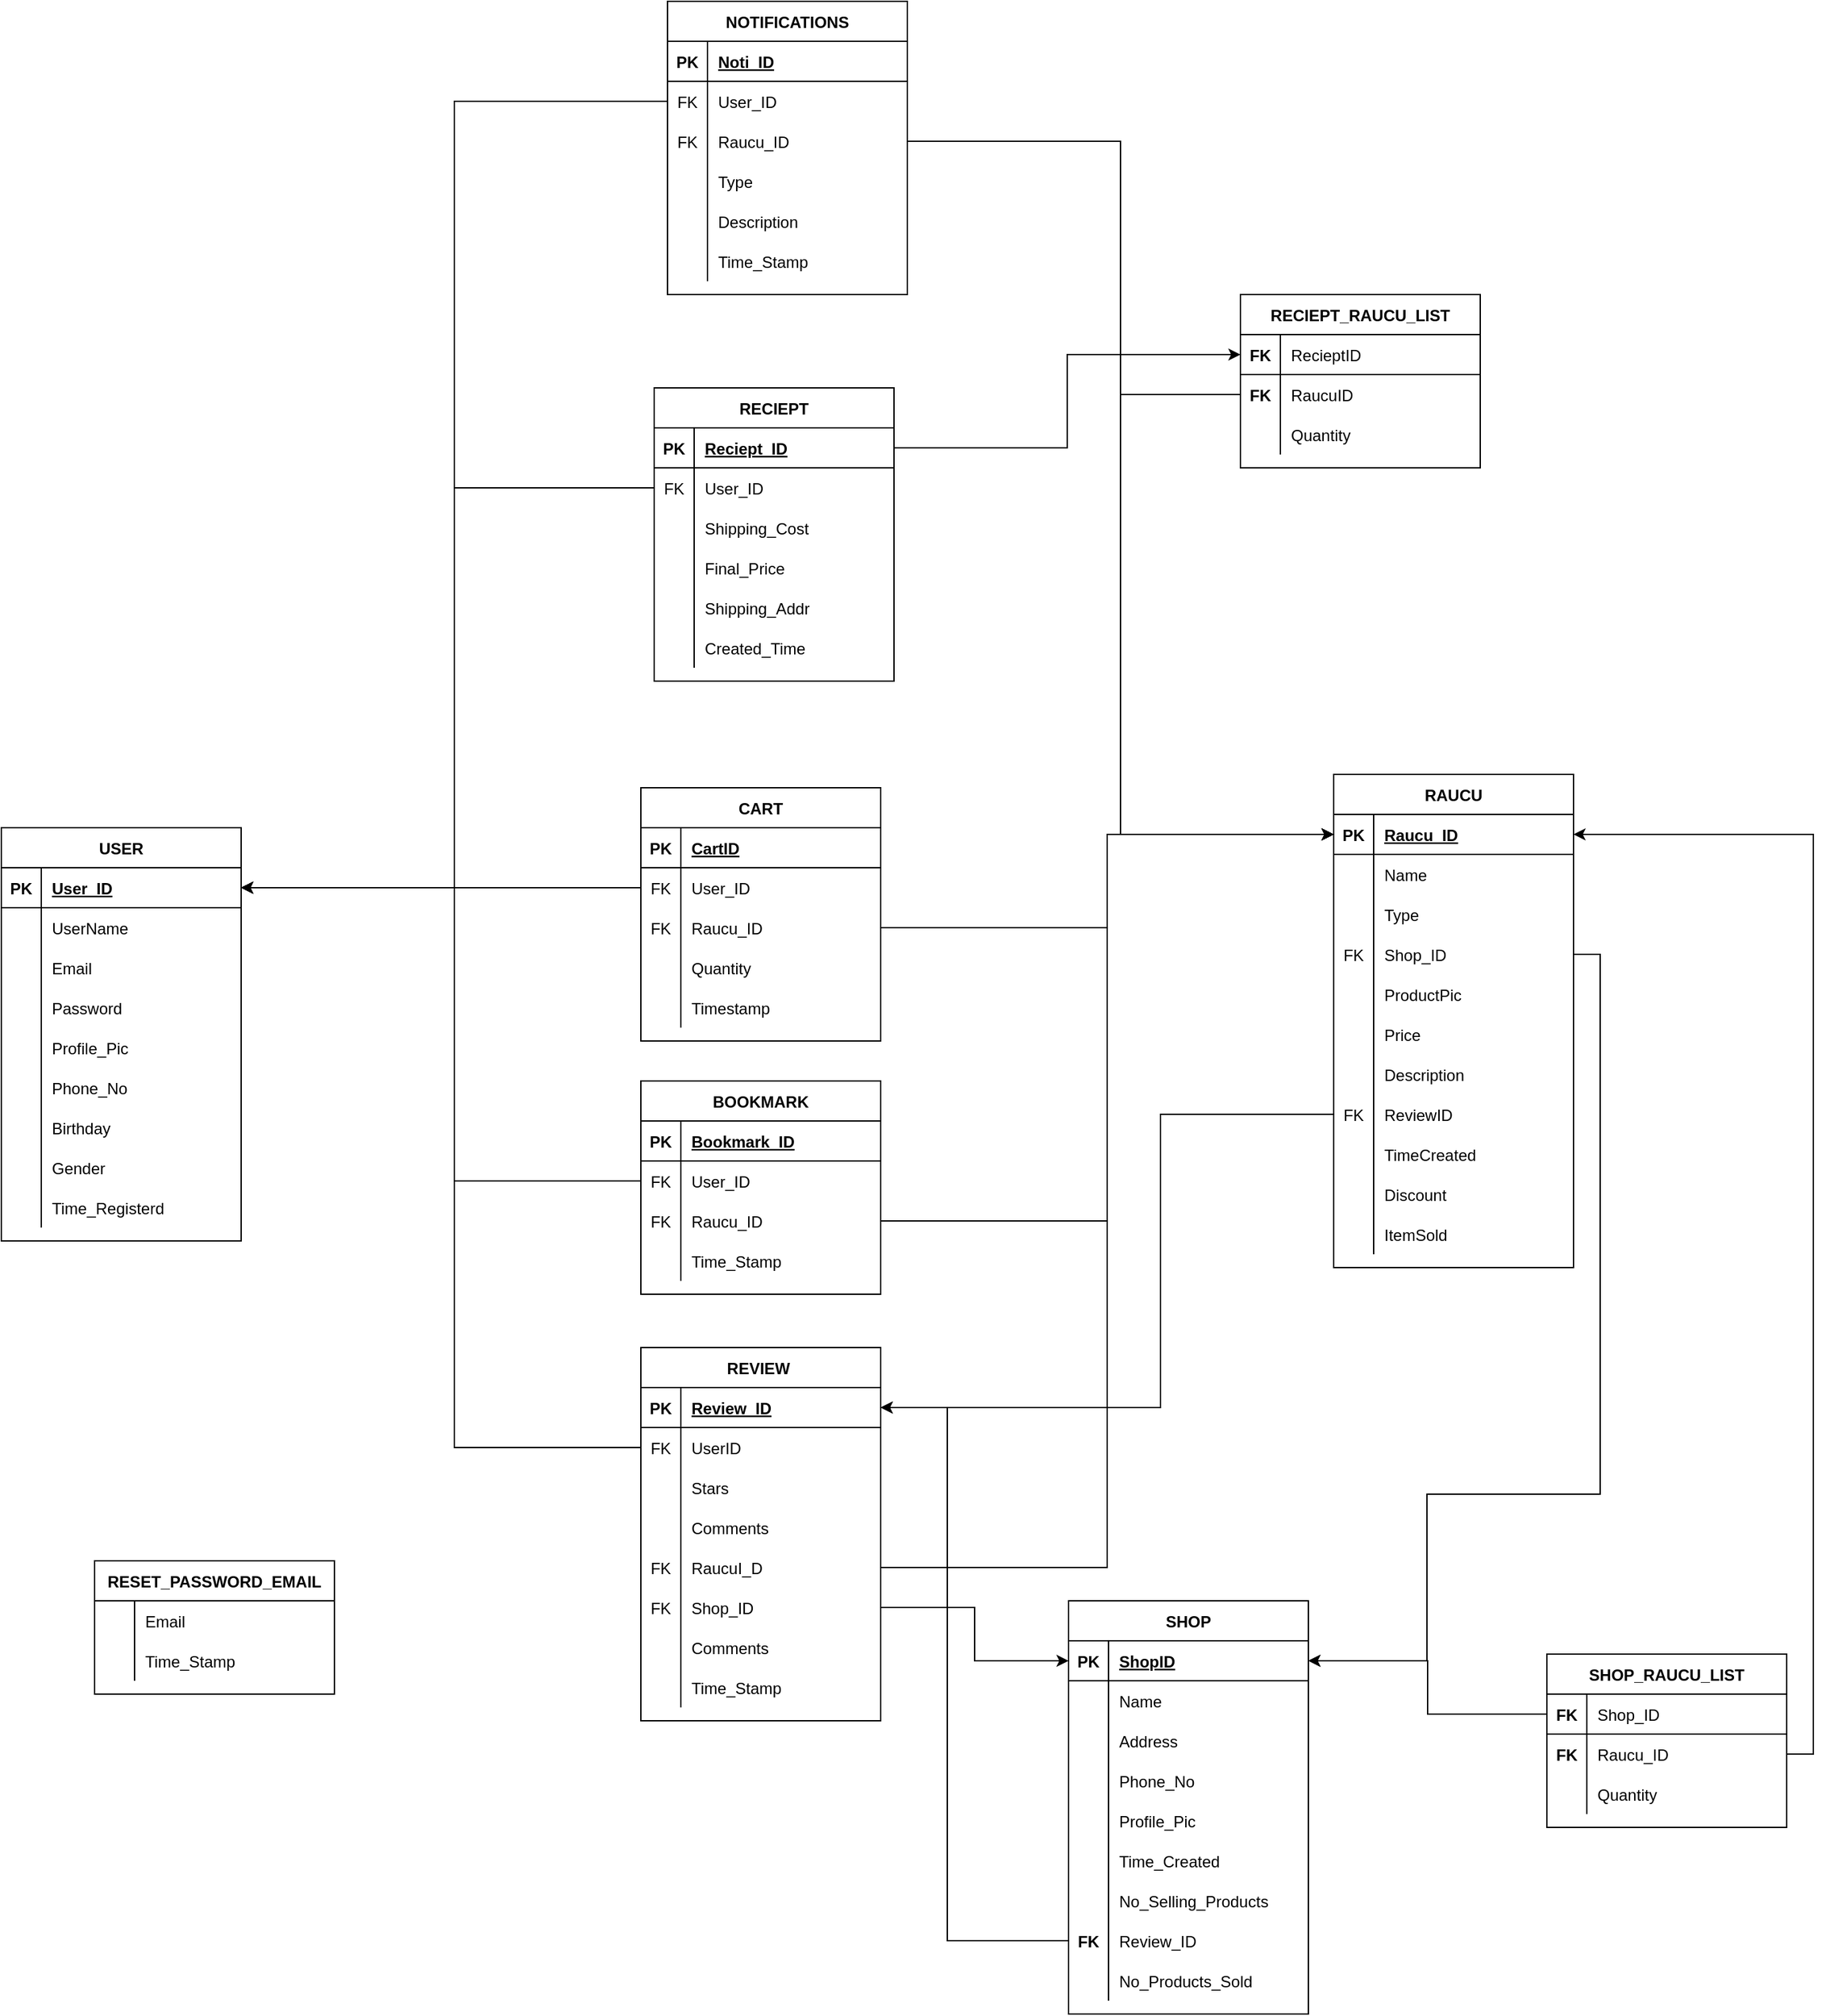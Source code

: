<mxfile version="19.0.1" type="device"><diagram id="ibfRGJO3e2D5ZFa73zQN" name="Page-1"><mxGraphModel dx="2676" dy="1927" grid="1" gridSize="10" guides="1" tooltips="1" connect="1" arrows="1" fold="1" page="1" pageScale="1" pageWidth="850" pageHeight="1100" background="#ffffff" math="0" shadow="0"><root><mxCell id="0"/><mxCell id="1" parent="0"/><mxCell id="nCm5XueniejlNZZApJTw-1" value="USER" style="shape=table;startSize=30;container=1;collapsible=1;childLayout=tableLayout;fixedRows=1;rowLines=0;fontStyle=1;align=center;resizeLast=1;" parent="1" vertex="1"><mxGeometry x="-130" y="330" width="180" height="310" as="geometry"/></mxCell><mxCell id="nCm5XueniejlNZZApJTw-2" value="" style="shape=tableRow;horizontal=0;startSize=0;swimlaneHead=0;swimlaneBody=0;fillColor=none;collapsible=0;dropTarget=0;points=[[0,0.5],[1,0.5]];portConstraint=eastwest;top=0;left=0;right=0;bottom=1;" parent="nCm5XueniejlNZZApJTw-1" vertex="1"><mxGeometry y="30" width="180" height="30" as="geometry"/></mxCell><mxCell id="nCm5XueniejlNZZApJTw-3" value="PK" style="shape=partialRectangle;connectable=0;fillColor=none;top=0;left=0;bottom=0;right=0;fontStyle=1;overflow=hidden;" parent="nCm5XueniejlNZZApJTw-2" vertex="1"><mxGeometry width="30" height="30" as="geometry"><mxRectangle width="30" height="30" as="alternateBounds"/></mxGeometry></mxCell><mxCell id="nCm5XueniejlNZZApJTw-4" value="User_ID" style="shape=partialRectangle;connectable=0;fillColor=none;top=0;left=0;bottom=0;right=0;align=left;spacingLeft=6;fontStyle=5;overflow=hidden;" parent="nCm5XueniejlNZZApJTw-2" vertex="1"><mxGeometry x="30" width="150" height="30" as="geometry"><mxRectangle width="150" height="30" as="alternateBounds"/></mxGeometry></mxCell><mxCell id="nCm5XueniejlNZZApJTw-5" value="" style="shape=tableRow;horizontal=0;startSize=0;swimlaneHead=0;swimlaneBody=0;fillColor=none;collapsible=0;dropTarget=0;points=[[0,0.5],[1,0.5]];portConstraint=eastwest;top=0;left=0;right=0;bottom=0;" parent="nCm5XueniejlNZZApJTw-1" vertex="1"><mxGeometry y="60" width="180" height="30" as="geometry"/></mxCell><mxCell id="nCm5XueniejlNZZApJTw-6" value="" style="shape=partialRectangle;connectable=0;fillColor=none;top=0;left=0;bottom=0;right=0;editable=1;overflow=hidden;" parent="nCm5XueniejlNZZApJTw-5" vertex="1"><mxGeometry width="30" height="30" as="geometry"><mxRectangle width="30" height="30" as="alternateBounds"/></mxGeometry></mxCell><mxCell id="nCm5XueniejlNZZApJTw-7" value="UserName" style="shape=partialRectangle;connectable=0;fillColor=none;top=0;left=0;bottom=0;right=0;align=left;spacingLeft=6;overflow=hidden;" parent="nCm5XueniejlNZZApJTw-5" vertex="1"><mxGeometry x="30" width="150" height="30" as="geometry"><mxRectangle width="150" height="30" as="alternateBounds"/></mxGeometry></mxCell><mxCell id="nCm5XueniejlNZZApJTw-8" value="" style="shape=tableRow;horizontal=0;startSize=0;swimlaneHead=0;swimlaneBody=0;fillColor=none;collapsible=0;dropTarget=0;points=[[0,0.5],[1,0.5]];portConstraint=eastwest;top=0;left=0;right=0;bottom=0;" parent="nCm5XueniejlNZZApJTw-1" vertex="1"><mxGeometry y="90" width="180" height="30" as="geometry"/></mxCell><mxCell id="nCm5XueniejlNZZApJTw-9" value="" style="shape=partialRectangle;connectable=0;fillColor=none;top=0;left=0;bottom=0;right=0;editable=1;overflow=hidden;" parent="nCm5XueniejlNZZApJTw-8" vertex="1"><mxGeometry width="30" height="30" as="geometry"><mxRectangle width="30" height="30" as="alternateBounds"/></mxGeometry></mxCell><mxCell id="nCm5XueniejlNZZApJTw-10" value="Email" style="shape=partialRectangle;connectable=0;fillColor=none;top=0;left=0;bottom=0;right=0;align=left;spacingLeft=6;overflow=hidden;" parent="nCm5XueniejlNZZApJTw-8" vertex="1"><mxGeometry x="30" width="150" height="30" as="geometry"><mxRectangle width="150" height="30" as="alternateBounds"/></mxGeometry></mxCell><mxCell id="nCm5XueniejlNZZApJTw-11" value="" style="shape=tableRow;horizontal=0;startSize=0;swimlaneHead=0;swimlaneBody=0;fillColor=none;collapsible=0;dropTarget=0;points=[[0,0.5],[1,0.5]];portConstraint=eastwest;top=0;left=0;right=0;bottom=0;" parent="nCm5XueniejlNZZApJTw-1" vertex="1"><mxGeometry y="120" width="180" height="30" as="geometry"/></mxCell><mxCell id="nCm5XueniejlNZZApJTw-12" value="" style="shape=partialRectangle;connectable=0;fillColor=none;top=0;left=0;bottom=0;right=0;editable=1;overflow=hidden;" parent="nCm5XueniejlNZZApJTw-11" vertex="1"><mxGeometry width="30" height="30" as="geometry"><mxRectangle width="30" height="30" as="alternateBounds"/></mxGeometry></mxCell><mxCell id="nCm5XueniejlNZZApJTw-13" value="Password" style="shape=partialRectangle;connectable=0;fillColor=none;top=0;left=0;bottom=0;right=0;align=left;spacingLeft=6;overflow=hidden;" parent="nCm5XueniejlNZZApJTw-11" vertex="1"><mxGeometry x="30" width="150" height="30" as="geometry"><mxRectangle width="150" height="30" as="alternateBounds"/></mxGeometry></mxCell><mxCell id="nCm5XueniejlNZZApJTw-24" value="" style="shape=tableRow;horizontal=0;startSize=0;swimlaneHead=0;swimlaneBody=0;fillColor=none;collapsible=0;dropTarget=0;points=[[0,0.5],[1,0.5]];portConstraint=eastwest;top=0;left=0;right=0;bottom=0;" parent="nCm5XueniejlNZZApJTw-1" vertex="1"><mxGeometry y="150" width="180" height="30" as="geometry"/></mxCell><mxCell id="nCm5XueniejlNZZApJTw-25" value="" style="shape=partialRectangle;connectable=0;fillColor=none;top=0;left=0;bottom=0;right=0;editable=1;overflow=hidden;" parent="nCm5XueniejlNZZApJTw-24" vertex="1"><mxGeometry width="30" height="30" as="geometry"><mxRectangle width="30" height="30" as="alternateBounds"/></mxGeometry></mxCell><mxCell id="nCm5XueniejlNZZApJTw-26" value="Profile_Pic" style="shape=partialRectangle;connectable=0;fillColor=none;top=0;left=0;bottom=0;right=0;align=left;spacingLeft=6;overflow=hidden;" parent="nCm5XueniejlNZZApJTw-24" vertex="1"><mxGeometry x="30" width="150" height="30" as="geometry"><mxRectangle width="150" height="30" as="alternateBounds"/></mxGeometry></mxCell><mxCell id="nCm5XueniejlNZZApJTw-27" value="" style="shape=tableRow;horizontal=0;startSize=0;swimlaneHead=0;swimlaneBody=0;fillColor=none;collapsible=0;dropTarget=0;points=[[0,0.5],[1,0.5]];portConstraint=eastwest;top=0;left=0;right=0;bottom=0;" parent="nCm5XueniejlNZZApJTw-1" vertex="1"><mxGeometry y="180" width="180" height="30" as="geometry"/></mxCell><mxCell id="nCm5XueniejlNZZApJTw-28" value="" style="shape=partialRectangle;connectable=0;fillColor=none;top=0;left=0;bottom=0;right=0;editable=1;overflow=hidden;" parent="nCm5XueniejlNZZApJTw-27" vertex="1"><mxGeometry width="30" height="30" as="geometry"><mxRectangle width="30" height="30" as="alternateBounds"/></mxGeometry></mxCell><mxCell id="nCm5XueniejlNZZApJTw-29" value="Phone_No" style="shape=partialRectangle;connectable=0;fillColor=none;top=0;left=0;bottom=0;right=0;align=left;spacingLeft=6;overflow=hidden;" parent="nCm5XueniejlNZZApJTw-27" vertex="1"><mxGeometry x="30" width="150" height="30" as="geometry"><mxRectangle width="150" height="30" as="alternateBounds"/></mxGeometry></mxCell><mxCell id="nCm5XueniejlNZZApJTw-30" value="" style="shape=tableRow;horizontal=0;startSize=0;swimlaneHead=0;swimlaneBody=0;fillColor=none;collapsible=0;dropTarget=0;points=[[0,0.5],[1,0.5]];portConstraint=eastwest;top=0;left=0;right=0;bottom=0;" parent="nCm5XueniejlNZZApJTw-1" vertex="1"><mxGeometry y="210" width="180" height="30" as="geometry"/></mxCell><mxCell id="nCm5XueniejlNZZApJTw-31" value="" style="shape=partialRectangle;connectable=0;fillColor=none;top=0;left=0;bottom=0;right=0;editable=1;overflow=hidden;" parent="nCm5XueniejlNZZApJTw-30" vertex="1"><mxGeometry width="30" height="30" as="geometry"><mxRectangle width="30" height="30" as="alternateBounds"/></mxGeometry></mxCell><mxCell id="nCm5XueniejlNZZApJTw-32" value="Birthday" style="shape=partialRectangle;connectable=0;fillColor=none;top=0;left=0;bottom=0;right=0;align=left;spacingLeft=6;overflow=hidden;" parent="nCm5XueniejlNZZApJTw-30" vertex="1"><mxGeometry x="30" width="150" height="30" as="geometry"><mxRectangle width="150" height="30" as="alternateBounds"/></mxGeometry></mxCell><mxCell id="nCm5XueniejlNZZApJTw-46" value="" style="shape=tableRow;horizontal=0;startSize=0;swimlaneHead=0;swimlaneBody=0;fillColor=none;collapsible=0;dropTarget=0;points=[[0,0.5],[1,0.5]];portConstraint=eastwest;top=0;left=0;right=0;bottom=0;" parent="nCm5XueniejlNZZApJTw-1" vertex="1"><mxGeometry y="240" width="180" height="30" as="geometry"/></mxCell><mxCell id="nCm5XueniejlNZZApJTw-47" value="" style="shape=partialRectangle;connectable=0;fillColor=none;top=0;left=0;bottom=0;right=0;editable=1;overflow=hidden;" parent="nCm5XueniejlNZZApJTw-46" vertex="1"><mxGeometry width="30" height="30" as="geometry"><mxRectangle width="30" height="30" as="alternateBounds"/></mxGeometry></mxCell><mxCell id="nCm5XueniejlNZZApJTw-48" value="Gender" style="shape=partialRectangle;connectable=0;fillColor=none;top=0;left=0;bottom=0;right=0;align=left;spacingLeft=6;overflow=hidden;" parent="nCm5XueniejlNZZApJTw-46" vertex="1"><mxGeometry x="30" width="150" height="30" as="geometry"><mxRectangle width="150" height="30" as="alternateBounds"/></mxGeometry></mxCell><mxCell id="nCm5XueniejlNZZApJTw-49" value="" style="shape=tableRow;horizontal=0;startSize=0;swimlaneHead=0;swimlaneBody=0;fillColor=none;collapsible=0;dropTarget=0;points=[[0,0.5],[1,0.5]];portConstraint=eastwest;top=0;left=0;right=0;bottom=0;" parent="nCm5XueniejlNZZApJTw-1" vertex="1"><mxGeometry y="270" width="180" height="30" as="geometry"/></mxCell><mxCell id="nCm5XueniejlNZZApJTw-50" value="" style="shape=partialRectangle;connectable=0;fillColor=none;top=0;left=0;bottom=0;right=0;editable=1;overflow=hidden;" parent="nCm5XueniejlNZZApJTw-49" vertex="1"><mxGeometry width="30" height="30" as="geometry"><mxRectangle width="30" height="30" as="alternateBounds"/></mxGeometry></mxCell><mxCell id="nCm5XueniejlNZZApJTw-51" value="Time_Registerd" style="shape=partialRectangle;connectable=0;fillColor=none;top=0;left=0;bottom=0;right=0;align=left;spacingLeft=6;overflow=hidden;" parent="nCm5XueniejlNZZApJTw-49" vertex="1"><mxGeometry x="30" width="150" height="30" as="geometry"><mxRectangle width="150" height="30" as="alternateBounds"/></mxGeometry></mxCell><mxCell id="nCm5XueniejlNZZApJTw-33" value="RAUCU" style="shape=table;startSize=30;container=1;collapsible=1;childLayout=tableLayout;fixedRows=1;rowLines=0;fontStyle=1;align=center;resizeLast=1;" parent="1" vertex="1"><mxGeometry x="870" y="290" width="180" height="370" as="geometry"/></mxCell><mxCell id="nCm5XueniejlNZZApJTw-34" value="" style="shape=tableRow;horizontal=0;startSize=0;swimlaneHead=0;swimlaneBody=0;fillColor=none;collapsible=0;dropTarget=0;points=[[0,0.5],[1,0.5]];portConstraint=eastwest;top=0;left=0;right=0;bottom=1;" parent="nCm5XueniejlNZZApJTw-33" vertex="1"><mxGeometry y="30" width="180" height="30" as="geometry"/></mxCell><mxCell id="nCm5XueniejlNZZApJTw-35" value="PK" style="shape=partialRectangle;connectable=0;fillColor=none;top=0;left=0;bottom=0;right=0;fontStyle=1;overflow=hidden;" parent="nCm5XueniejlNZZApJTw-34" vertex="1"><mxGeometry width="30" height="30" as="geometry"><mxRectangle width="30" height="30" as="alternateBounds"/></mxGeometry></mxCell><mxCell id="nCm5XueniejlNZZApJTw-36" value="Raucu_ID" style="shape=partialRectangle;connectable=0;fillColor=none;top=0;left=0;bottom=0;right=0;align=left;spacingLeft=6;fontStyle=5;overflow=hidden;" parent="nCm5XueniejlNZZApJTw-34" vertex="1"><mxGeometry x="30" width="150" height="30" as="geometry"><mxRectangle width="150" height="30" as="alternateBounds"/></mxGeometry></mxCell><mxCell id="nCm5XueniejlNZZApJTw-37" value="" style="shape=tableRow;horizontal=0;startSize=0;swimlaneHead=0;swimlaneBody=0;fillColor=none;collapsible=0;dropTarget=0;points=[[0,0.5],[1,0.5]];portConstraint=eastwest;top=0;left=0;right=0;bottom=0;" parent="nCm5XueniejlNZZApJTw-33" vertex="1"><mxGeometry y="60" width="180" height="30" as="geometry"/></mxCell><mxCell id="nCm5XueniejlNZZApJTw-38" value="" style="shape=partialRectangle;connectable=0;fillColor=none;top=0;left=0;bottom=0;right=0;editable=1;overflow=hidden;" parent="nCm5XueniejlNZZApJTw-37" vertex="1"><mxGeometry width="30" height="30" as="geometry"><mxRectangle width="30" height="30" as="alternateBounds"/></mxGeometry></mxCell><mxCell id="nCm5XueniejlNZZApJTw-39" value="Name" style="shape=partialRectangle;connectable=0;fillColor=none;top=0;left=0;bottom=0;right=0;align=left;spacingLeft=6;overflow=hidden;" parent="nCm5XueniejlNZZApJTw-37" vertex="1"><mxGeometry x="30" width="150" height="30" as="geometry"><mxRectangle width="150" height="30" as="alternateBounds"/></mxGeometry></mxCell><mxCell id="nCm5XueniejlNZZApJTw-61" value="" style="shape=tableRow;horizontal=0;startSize=0;swimlaneHead=0;swimlaneBody=0;fillColor=none;collapsible=0;dropTarget=0;points=[[0,0.5],[1,0.5]];portConstraint=eastwest;top=0;left=0;right=0;bottom=0;" parent="nCm5XueniejlNZZApJTw-33" vertex="1"><mxGeometry y="90" width="180" height="30" as="geometry"/></mxCell><mxCell id="nCm5XueniejlNZZApJTw-62" value="" style="shape=partialRectangle;connectable=0;fillColor=none;top=0;left=0;bottom=0;right=0;editable=1;overflow=hidden;" parent="nCm5XueniejlNZZApJTw-61" vertex="1"><mxGeometry width="30" height="30" as="geometry"><mxRectangle width="30" height="30" as="alternateBounds"/></mxGeometry></mxCell><mxCell id="nCm5XueniejlNZZApJTw-63" value="Type" style="shape=partialRectangle;connectable=0;fillColor=none;top=0;left=0;bottom=0;right=0;align=left;spacingLeft=6;overflow=hidden;" parent="nCm5XueniejlNZZApJTw-61" vertex="1"><mxGeometry x="30" width="150" height="30" as="geometry"><mxRectangle width="150" height="30" as="alternateBounds"/></mxGeometry></mxCell><mxCell id="nCm5XueniejlNZZApJTw-43" value="" style="shape=tableRow;horizontal=0;startSize=0;swimlaneHead=0;swimlaneBody=0;fillColor=none;collapsible=0;dropTarget=0;points=[[0,0.5],[1,0.5]];portConstraint=eastwest;top=0;left=0;right=0;bottom=0;" parent="nCm5XueniejlNZZApJTw-33" vertex="1"><mxGeometry y="120" width="180" height="30" as="geometry"/></mxCell><mxCell id="nCm5XueniejlNZZApJTw-44" value="FK" style="shape=partialRectangle;connectable=0;fillColor=none;top=0;left=0;bottom=0;right=0;editable=1;overflow=hidden;" parent="nCm5XueniejlNZZApJTw-43" vertex="1"><mxGeometry width="30" height="30" as="geometry"><mxRectangle width="30" height="30" as="alternateBounds"/></mxGeometry></mxCell><mxCell id="nCm5XueniejlNZZApJTw-45" value="Shop_ID" style="shape=partialRectangle;connectable=0;fillColor=none;top=0;left=0;bottom=0;right=0;align=left;spacingLeft=6;overflow=hidden;" parent="nCm5XueniejlNZZApJTw-43" vertex="1"><mxGeometry x="30" width="150" height="30" as="geometry"><mxRectangle width="150" height="30" as="alternateBounds"/></mxGeometry></mxCell><mxCell id="nCm5XueniejlNZZApJTw-55" value="" style="shape=tableRow;horizontal=0;startSize=0;swimlaneHead=0;swimlaneBody=0;fillColor=none;collapsible=0;dropTarget=0;points=[[0,0.5],[1,0.5]];portConstraint=eastwest;top=0;left=0;right=0;bottom=0;" parent="nCm5XueniejlNZZApJTw-33" vertex="1"><mxGeometry y="150" width="180" height="30" as="geometry"/></mxCell><mxCell id="nCm5XueniejlNZZApJTw-56" value="" style="shape=partialRectangle;connectable=0;fillColor=none;top=0;left=0;bottom=0;right=0;editable=1;overflow=hidden;" parent="nCm5XueniejlNZZApJTw-55" vertex="1"><mxGeometry width="30" height="30" as="geometry"><mxRectangle width="30" height="30" as="alternateBounds"/></mxGeometry></mxCell><mxCell id="nCm5XueniejlNZZApJTw-57" value="ProductPic" style="shape=partialRectangle;connectable=0;fillColor=none;top=0;left=0;bottom=0;right=0;align=left;spacingLeft=6;overflow=hidden;" parent="nCm5XueniejlNZZApJTw-55" vertex="1"><mxGeometry x="30" width="150" height="30" as="geometry"><mxRectangle width="150" height="30" as="alternateBounds"/></mxGeometry></mxCell><mxCell id="nCm5XueniejlNZZApJTw-40" value="" style="shape=tableRow;horizontal=0;startSize=0;swimlaneHead=0;swimlaneBody=0;fillColor=none;collapsible=0;dropTarget=0;points=[[0,0.5],[1,0.5]];portConstraint=eastwest;top=0;left=0;right=0;bottom=0;" parent="nCm5XueniejlNZZApJTw-33" vertex="1"><mxGeometry y="180" width="180" height="30" as="geometry"/></mxCell><mxCell id="nCm5XueniejlNZZApJTw-41" value="" style="shape=partialRectangle;connectable=0;fillColor=none;top=0;left=0;bottom=0;right=0;editable=1;overflow=hidden;" parent="nCm5XueniejlNZZApJTw-40" vertex="1"><mxGeometry width="30" height="30" as="geometry"><mxRectangle width="30" height="30" as="alternateBounds"/></mxGeometry></mxCell><mxCell id="nCm5XueniejlNZZApJTw-42" value="Price" style="shape=partialRectangle;connectable=0;fillColor=none;top=0;left=0;bottom=0;right=0;align=left;spacingLeft=6;overflow=hidden;" parent="nCm5XueniejlNZZApJTw-40" vertex="1"><mxGeometry x="30" width="150" height="30" as="geometry"><mxRectangle width="150" height="30" as="alternateBounds"/></mxGeometry></mxCell><mxCell id="nCm5XueniejlNZZApJTw-58" value="" style="shape=tableRow;horizontal=0;startSize=0;swimlaneHead=0;swimlaneBody=0;fillColor=none;collapsible=0;dropTarget=0;points=[[0,0.5],[1,0.5]];portConstraint=eastwest;top=0;left=0;right=0;bottom=0;" parent="nCm5XueniejlNZZApJTw-33" vertex="1"><mxGeometry y="210" width="180" height="30" as="geometry"/></mxCell><mxCell id="nCm5XueniejlNZZApJTw-59" value="" style="shape=partialRectangle;connectable=0;fillColor=none;top=0;left=0;bottom=0;right=0;editable=1;overflow=hidden;" parent="nCm5XueniejlNZZApJTw-58" vertex="1"><mxGeometry width="30" height="30" as="geometry"><mxRectangle width="30" height="30" as="alternateBounds"/></mxGeometry></mxCell><mxCell id="nCm5XueniejlNZZApJTw-60" value="Description" style="shape=partialRectangle;connectable=0;fillColor=none;top=0;left=0;bottom=0;right=0;align=left;spacingLeft=6;overflow=hidden;" parent="nCm5XueniejlNZZApJTw-58" vertex="1"><mxGeometry x="30" width="150" height="30" as="geometry"><mxRectangle width="150" height="30" as="alternateBounds"/></mxGeometry></mxCell><mxCell id="nCm5XueniejlNZZApJTw-52" value="" style="shape=tableRow;horizontal=0;startSize=0;swimlaneHead=0;swimlaneBody=0;fillColor=none;collapsible=0;dropTarget=0;points=[[0,0.5],[1,0.5]];portConstraint=eastwest;top=0;left=0;right=0;bottom=0;" parent="nCm5XueniejlNZZApJTw-33" vertex="1"><mxGeometry y="240" width="180" height="30" as="geometry"/></mxCell><mxCell id="nCm5XueniejlNZZApJTw-53" value="FK" style="shape=partialRectangle;connectable=0;fillColor=none;top=0;left=0;bottom=0;right=0;editable=1;overflow=hidden;" parent="nCm5XueniejlNZZApJTw-52" vertex="1"><mxGeometry width="30" height="30" as="geometry"><mxRectangle width="30" height="30" as="alternateBounds"/></mxGeometry></mxCell><mxCell id="nCm5XueniejlNZZApJTw-54" value="ReviewID" style="shape=partialRectangle;connectable=0;fillColor=none;top=0;left=0;bottom=0;right=0;align=left;spacingLeft=6;overflow=hidden;" parent="nCm5XueniejlNZZApJTw-52" vertex="1"><mxGeometry x="30" width="150" height="30" as="geometry"><mxRectangle width="150" height="30" as="alternateBounds"/></mxGeometry></mxCell><mxCell id="nCm5XueniejlNZZApJTw-64" value="" style="shape=tableRow;horizontal=0;startSize=0;swimlaneHead=0;swimlaneBody=0;fillColor=none;collapsible=0;dropTarget=0;points=[[0,0.5],[1,0.5]];portConstraint=eastwest;top=0;left=0;right=0;bottom=0;" parent="nCm5XueniejlNZZApJTw-33" vertex="1"><mxGeometry y="270" width="180" height="30" as="geometry"/></mxCell><mxCell id="nCm5XueniejlNZZApJTw-65" value="" style="shape=partialRectangle;connectable=0;fillColor=none;top=0;left=0;bottom=0;right=0;editable=1;overflow=hidden;" parent="nCm5XueniejlNZZApJTw-64" vertex="1"><mxGeometry width="30" height="30" as="geometry"><mxRectangle width="30" height="30" as="alternateBounds"/></mxGeometry></mxCell><mxCell id="nCm5XueniejlNZZApJTw-66" value="TimeCreated" style="shape=partialRectangle;connectable=0;fillColor=none;top=0;left=0;bottom=0;right=0;align=left;spacingLeft=6;overflow=hidden;" parent="nCm5XueniejlNZZApJTw-64" vertex="1"><mxGeometry x="30" width="150" height="30" as="geometry"><mxRectangle width="150" height="30" as="alternateBounds"/></mxGeometry></mxCell><mxCell id="nCm5XueniejlNZZApJTw-105" value="" style="shape=tableRow;horizontal=0;startSize=0;swimlaneHead=0;swimlaneBody=0;fillColor=none;collapsible=0;dropTarget=0;points=[[0,0.5],[1,0.5]];portConstraint=eastwest;top=0;left=0;right=0;bottom=0;" parent="nCm5XueniejlNZZApJTw-33" vertex="1"><mxGeometry y="300" width="180" height="30" as="geometry"/></mxCell><mxCell id="nCm5XueniejlNZZApJTw-106" value="" style="shape=partialRectangle;connectable=0;fillColor=none;top=0;left=0;bottom=0;right=0;editable=1;overflow=hidden;" parent="nCm5XueniejlNZZApJTw-105" vertex="1"><mxGeometry width="30" height="30" as="geometry"><mxRectangle width="30" height="30" as="alternateBounds"/></mxGeometry></mxCell><mxCell id="nCm5XueniejlNZZApJTw-107" value="Discount" style="shape=partialRectangle;connectable=0;fillColor=none;top=0;left=0;bottom=0;right=0;align=left;spacingLeft=6;overflow=hidden;" parent="nCm5XueniejlNZZApJTw-105" vertex="1"><mxGeometry x="30" width="150" height="30" as="geometry"><mxRectangle width="150" height="30" as="alternateBounds"/></mxGeometry></mxCell><mxCell id="nCm5XueniejlNZZApJTw-120" value="" style="shape=tableRow;horizontal=0;startSize=0;swimlaneHead=0;swimlaneBody=0;fillColor=none;collapsible=0;dropTarget=0;points=[[0,0.5],[1,0.5]];portConstraint=eastwest;top=0;left=0;right=0;bottom=0;" parent="nCm5XueniejlNZZApJTw-33" vertex="1"><mxGeometry y="330" width="180" height="30" as="geometry"/></mxCell><mxCell id="nCm5XueniejlNZZApJTw-121" value="" style="shape=partialRectangle;connectable=0;fillColor=none;top=0;left=0;bottom=0;right=0;editable=1;overflow=hidden;" parent="nCm5XueniejlNZZApJTw-120" vertex="1"><mxGeometry width="30" height="30" as="geometry"><mxRectangle width="30" height="30" as="alternateBounds"/></mxGeometry></mxCell><mxCell id="nCm5XueniejlNZZApJTw-122" value="ItemSold" style="shape=partialRectangle;connectable=0;fillColor=none;top=0;left=0;bottom=0;right=0;align=left;spacingLeft=6;overflow=hidden;" parent="nCm5XueniejlNZZApJTw-120" vertex="1"><mxGeometry x="30" width="150" height="30" as="geometry"><mxRectangle width="150" height="30" as="alternateBounds"/></mxGeometry></mxCell><mxCell id="nCm5XueniejlNZZApJTw-67" value="REVIEW " style="shape=table;startSize=30;container=1;collapsible=1;childLayout=tableLayout;fixedRows=1;rowLines=0;fontStyle=1;align=center;resizeLast=1;" parent="1" vertex="1"><mxGeometry x="350" y="720" width="180" height="280" as="geometry"/></mxCell><mxCell id="nCm5XueniejlNZZApJTw-68" value="" style="shape=tableRow;horizontal=0;startSize=0;swimlaneHead=0;swimlaneBody=0;fillColor=none;collapsible=0;dropTarget=0;points=[[0,0.5],[1,0.5]];portConstraint=eastwest;top=0;left=0;right=0;bottom=1;" parent="nCm5XueniejlNZZApJTw-67" vertex="1"><mxGeometry y="30" width="180" height="30" as="geometry"/></mxCell><mxCell id="nCm5XueniejlNZZApJTw-69" value="PK" style="shape=partialRectangle;connectable=0;fillColor=none;top=0;left=0;bottom=0;right=0;fontStyle=1;overflow=hidden;" parent="nCm5XueniejlNZZApJTw-68" vertex="1"><mxGeometry width="30" height="30" as="geometry"><mxRectangle width="30" height="30" as="alternateBounds"/></mxGeometry></mxCell><mxCell id="nCm5XueniejlNZZApJTw-70" value="Review_ID" style="shape=partialRectangle;connectable=0;fillColor=none;top=0;left=0;bottom=0;right=0;align=left;spacingLeft=6;fontStyle=5;overflow=hidden;" parent="nCm5XueniejlNZZApJTw-68" vertex="1"><mxGeometry x="30" width="150" height="30" as="geometry"><mxRectangle width="150" height="30" as="alternateBounds"/></mxGeometry></mxCell><mxCell id="nCm5XueniejlNZZApJTw-71" value="" style="shape=tableRow;horizontal=0;startSize=0;swimlaneHead=0;swimlaneBody=0;fillColor=none;collapsible=0;dropTarget=0;points=[[0,0.5],[1,0.5]];portConstraint=eastwest;top=0;left=0;right=0;bottom=0;" parent="nCm5XueniejlNZZApJTw-67" vertex="1"><mxGeometry y="60" width="180" height="30" as="geometry"/></mxCell><mxCell id="nCm5XueniejlNZZApJTw-72" value="FK" style="shape=partialRectangle;connectable=0;fillColor=none;top=0;left=0;bottom=0;right=0;editable=1;overflow=hidden;" parent="nCm5XueniejlNZZApJTw-71" vertex="1"><mxGeometry width="30" height="30" as="geometry"><mxRectangle width="30" height="30" as="alternateBounds"/></mxGeometry></mxCell><mxCell id="nCm5XueniejlNZZApJTw-73" value="UserID" style="shape=partialRectangle;connectable=0;fillColor=none;top=0;left=0;bottom=0;right=0;align=left;spacingLeft=6;overflow=hidden;" parent="nCm5XueniejlNZZApJTw-71" vertex="1"><mxGeometry x="30" width="150" height="30" as="geometry"><mxRectangle width="150" height="30" as="alternateBounds"/></mxGeometry></mxCell><mxCell id="nCm5XueniejlNZZApJTw-74" value="" style="shape=tableRow;horizontal=0;startSize=0;swimlaneHead=0;swimlaneBody=0;fillColor=none;collapsible=0;dropTarget=0;points=[[0,0.5],[1,0.5]];portConstraint=eastwest;top=0;left=0;right=0;bottom=0;" parent="nCm5XueniejlNZZApJTw-67" vertex="1"><mxGeometry y="90" width="180" height="30" as="geometry"/></mxCell><mxCell id="nCm5XueniejlNZZApJTw-75" value="" style="shape=partialRectangle;connectable=0;fillColor=none;top=0;left=0;bottom=0;right=0;editable=1;overflow=hidden;" parent="nCm5XueniejlNZZApJTw-74" vertex="1"><mxGeometry width="30" height="30" as="geometry"><mxRectangle width="30" height="30" as="alternateBounds"/></mxGeometry></mxCell><mxCell id="nCm5XueniejlNZZApJTw-76" value="Stars" style="shape=partialRectangle;connectable=0;fillColor=none;top=0;left=0;bottom=0;right=0;align=left;spacingLeft=6;overflow=hidden;" parent="nCm5XueniejlNZZApJTw-74" vertex="1"><mxGeometry x="30" width="150" height="30" as="geometry"><mxRectangle width="150" height="30" as="alternateBounds"/></mxGeometry></mxCell><mxCell id="nCm5XueniejlNZZApJTw-77" value="" style="shape=tableRow;horizontal=0;startSize=0;swimlaneHead=0;swimlaneBody=0;fillColor=none;collapsible=0;dropTarget=0;points=[[0,0.5],[1,0.5]];portConstraint=eastwest;top=0;left=0;right=0;bottom=0;" parent="nCm5XueniejlNZZApJTw-67" vertex="1"><mxGeometry y="120" width="180" height="30" as="geometry"/></mxCell><mxCell id="nCm5XueniejlNZZApJTw-78" value="" style="shape=partialRectangle;connectable=0;fillColor=none;top=0;left=0;bottom=0;right=0;editable=1;overflow=hidden;" parent="nCm5XueniejlNZZApJTw-77" vertex="1"><mxGeometry width="30" height="30" as="geometry"><mxRectangle width="30" height="30" as="alternateBounds"/></mxGeometry></mxCell><mxCell id="nCm5XueniejlNZZApJTw-79" value="Comments" style="shape=partialRectangle;connectable=0;fillColor=none;top=0;left=0;bottom=0;right=0;align=left;spacingLeft=6;overflow=hidden;" parent="nCm5XueniejlNZZApJTw-77" vertex="1"><mxGeometry x="30" width="150" height="30" as="geometry"><mxRectangle width="150" height="30" as="alternateBounds"/></mxGeometry></mxCell><mxCell id="nCm5XueniejlNZZApJTw-80" value="" style="shape=tableRow;horizontal=0;startSize=0;swimlaneHead=0;swimlaneBody=0;fillColor=none;collapsible=0;dropTarget=0;points=[[0,0.5],[1,0.5]];portConstraint=eastwest;top=0;left=0;right=0;bottom=0;" parent="nCm5XueniejlNZZApJTw-67" vertex="1"><mxGeometry y="150" width="180" height="30" as="geometry"/></mxCell><mxCell id="nCm5XueniejlNZZApJTw-81" value="FK" style="shape=partialRectangle;connectable=0;fillColor=none;top=0;left=0;bottom=0;right=0;editable=1;overflow=hidden;" parent="nCm5XueniejlNZZApJTw-80" vertex="1"><mxGeometry width="30" height="30" as="geometry"><mxRectangle width="30" height="30" as="alternateBounds"/></mxGeometry></mxCell><mxCell id="nCm5XueniejlNZZApJTw-82" value="RaucuI_D" style="shape=partialRectangle;connectable=0;fillColor=none;top=0;left=0;bottom=0;right=0;align=left;spacingLeft=6;overflow=hidden;" parent="nCm5XueniejlNZZApJTw-80" vertex="1"><mxGeometry x="30" width="150" height="30" as="geometry"><mxRectangle width="150" height="30" as="alternateBounds"/></mxGeometry></mxCell><mxCell id="yy9s2Pgj5Buax71T2Chl-46" value="" style="shape=tableRow;horizontal=0;startSize=0;swimlaneHead=0;swimlaneBody=0;fillColor=none;collapsible=0;dropTarget=0;points=[[0,0.5],[1,0.5]];portConstraint=eastwest;top=0;left=0;right=0;bottom=0;" parent="nCm5XueniejlNZZApJTw-67" vertex="1"><mxGeometry y="180" width="180" height="30" as="geometry"/></mxCell><mxCell id="yy9s2Pgj5Buax71T2Chl-47" value="FK" style="shape=partialRectangle;connectable=0;fillColor=none;top=0;left=0;bottom=0;right=0;editable=1;overflow=hidden;" parent="yy9s2Pgj5Buax71T2Chl-46" vertex="1"><mxGeometry width="30" height="30" as="geometry"><mxRectangle width="30" height="30" as="alternateBounds"/></mxGeometry></mxCell><mxCell id="yy9s2Pgj5Buax71T2Chl-48" value="Shop_ID" style="shape=partialRectangle;connectable=0;fillColor=none;top=0;left=0;bottom=0;right=0;align=left;spacingLeft=6;overflow=hidden;" parent="yy9s2Pgj5Buax71T2Chl-46" vertex="1"><mxGeometry x="30" width="150" height="30" as="geometry"><mxRectangle width="150" height="30" as="alternateBounds"/></mxGeometry></mxCell><mxCell id="nCm5XueniejlNZZApJTw-86" value="" style="shape=tableRow;horizontal=0;startSize=0;swimlaneHead=0;swimlaneBody=0;fillColor=none;collapsible=0;dropTarget=0;points=[[0,0.5],[1,0.5]];portConstraint=eastwest;top=0;left=0;right=0;bottom=0;" parent="nCm5XueniejlNZZApJTw-67" vertex="1"><mxGeometry y="210" width="180" height="30" as="geometry"/></mxCell><mxCell id="nCm5XueniejlNZZApJTw-87" value="" style="shape=partialRectangle;connectable=0;fillColor=none;top=0;left=0;bottom=0;right=0;editable=1;overflow=hidden;" parent="nCm5XueniejlNZZApJTw-86" vertex="1"><mxGeometry width="30" height="30" as="geometry"><mxRectangle width="30" height="30" as="alternateBounds"/></mxGeometry></mxCell><mxCell id="nCm5XueniejlNZZApJTw-88" value="Comments" style="shape=partialRectangle;connectable=0;fillColor=none;top=0;left=0;bottom=0;right=0;align=left;spacingLeft=6;overflow=hidden;" parent="nCm5XueniejlNZZApJTw-86" vertex="1"><mxGeometry x="30" width="150" height="30" as="geometry"><mxRectangle width="150" height="30" as="alternateBounds"/></mxGeometry></mxCell><mxCell id="nCm5XueniejlNZZApJTw-83" value="" style="shape=tableRow;horizontal=0;startSize=0;swimlaneHead=0;swimlaneBody=0;fillColor=none;collapsible=0;dropTarget=0;points=[[0,0.5],[1,0.5]];portConstraint=eastwest;top=0;left=0;right=0;bottom=0;" parent="nCm5XueniejlNZZApJTw-67" vertex="1"><mxGeometry y="240" width="180" height="30" as="geometry"/></mxCell><mxCell id="nCm5XueniejlNZZApJTw-84" value="" style="shape=partialRectangle;connectable=0;fillColor=none;top=0;left=0;bottom=0;right=0;editable=1;overflow=hidden;" parent="nCm5XueniejlNZZApJTw-83" vertex="1"><mxGeometry width="30" height="30" as="geometry"><mxRectangle width="30" height="30" as="alternateBounds"/></mxGeometry></mxCell><mxCell id="nCm5XueniejlNZZApJTw-85" value="Time_Stamp" style="shape=partialRectangle;connectable=0;fillColor=none;top=0;left=0;bottom=0;right=0;align=left;spacingLeft=6;overflow=hidden;" parent="nCm5XueniejlNZZApJTw-83" vertex="1"><mxGeometry x="30" width="150" height="30" as="geometry"><mxRectangle width="150" height="30" as="alternateBounds"/></mxGeometry></mxCell><mxCell id="nCm5XueniejlNZZApJTw-92" value="RESET_PASSWORD_EMAIL" style="shape=table;startSize=30;container=1;collapsible=1;childLayout=tableLayout;fixedRows=1;rowLines=0;fontStyle=1;align=center;resizeLast=1;" parent="1" vertex="1"><mxGeometry x="-60" y="880" width="180" height="100" as="geometry"/></mxCell><mxCell id="nCm5XueniejlNZZApJTw-96" value="" style="shape=tableRow;horizontal=0;startSize=0;swimlaneHead=0;swimlaneBody=0;fillColor=none;collapsible=0;dropTarget=0;points=[[0,0.5],[1,0.5]];portConstraint=eastwest;top=0;left=0;right=0;bottom=0;" parent="nCm5XueniejlNZZApJTw-92" vertex="1"><mxGeometry y="30" width="180" height="30" as="geometry"/></mxCell><mxCell id="nCm5XueniejlNZZApJTw-97" value="" style="shape=partialRectangle;connectable=0;fillColor=none;top=0;left=0;bottom=0;right=0;editable=1;overflow=hidden;" parent="nCm5XueniejlNZZApJTw-96" vertex="1"><mxGeometry width="30" height="30" as="geometry"><mxRectangle width="30" height="30" as="alternateBounds"/></mxGeometry></mxCell><mxCell id="nCm5XueniejlNZZApJTw-98" value="Email" style="shape=partialRectangle;connectable=0;fillColor=none;top=0;left=0;bottom=0;right=0;align=left;spacingLeft=6;overflow=hidden;" parent="nCm5XueniejlNZZApJTw-96" vertex="1"><mxGeometry x="30" width="150" height="30" as="geometry"><mxRectangle width="150" height="30" as="alternateBounds"/></mxGeometry></mxCell><mxCell id="nCm5XueniejlNZZApJTw-99" value="" style="shape=tableRow;horizontal=0;startSize=0;swimlaneHead=0;swimlaneBody=0;fillColor=none;collapsible=0;dropTarget=0;points=[[0,0.5],[1,0.5]];portConstraint=eastwest;top=0;left=0;right=0;bottom=0;" parent="nCm5XueniejlNZZApJTw-92" vertex="1"><mxGeometry y="60" width="180" height="30" as="geometry"/></mxCell><mxCell id="nCm5XueniejlNZZApJTw-100" value="" style="shape=partialRectangle;connectable=0;fillColor=none;top=0;left=0;bottom=0;right=0;editable=1;overflow=hidden;" parent="nCm5XueniejlNZZApJTw-99" vertex="1"><mxGeometry width="30" height="30" as="geometry"><mxRectangle width="30" height="30" as="alternateBounds"/></mxGeometry></mxCell><mxCell id="nCm5XueniejlNZZApJTw-101" value="Time_Stamp" style="shape=partialRectangle;connectable=0;fillColor=none;top=0;left=0;bottom=0;right=0;align=left;spacingLeft=6;overflow=hidden;" parent="nCm5XueniejlNZZApJTw-99" vertex="1"><mxGeometry x="30" width="150" height="30" as="geometry"><mxRectangle width="150" height="30" as="alternateBounds"/></mxGeometry></mxCell><mxCell id="nCm5XueniejlNZZApJTw-123" value="NOTIFICATIONS" style="shape=table;startSize=30;container=1;collapsible=1;childLayout=tableLayout;fixedRows=1;rowLines=0;fontStyle=1;align=center;resizeLast=1;" parent="1" vertex="1"><mxGeometry x="370" y="-290" width="180" height="220" as="geometry"/></mxCell><mxCell id="nCm5XueniejlNZZApJTw-124" value="" style="shape=tableRow;horizontal=0;startSize=0;swimlaneHead=0;swimlaneBody=0;fillColor=none;collapsible=0;dropTarget=0;points=[[0,0.5],[1,0.5]];portConstraint=eastwest;top=0;left=0;right=0;bottom=1;" parent="nCm5XueniejlNZZApJTw-123" vertex="1"><mxGeometry y="30" width="180" height="30" as="geometry"/></mxCell><mxCell id="nCm5XueniejlNZZApJTw-125" value="PK" style="shape=partialRectangle;connectable=0;fillColor=none;top=0;left=0;bottom=0;right=0;fontStyle=1;overflow=hidden;" parent="nCm5XueniejlNZZApJTw-124" vertex="1"><mxGeometry width="30" height="30" as="geometry"><mxRectangle width="30" height="30" as="alternateBounds"/></mxGeometry></mxCell><mxCell id="nCm5XueniejlNZZApJTw-126" value="Noti_ID" style="shape=partialRectangle;connectable=0;fillColor=none;top=0;left=0;bottom=0;right=0;align=left;spacingLeft=6;fontStyle=5;overflow=hidden;" parent="nCm5XueniejlNZZApJTw-124" vertex="1"><mxGeometry x="30" width="150" height="30" as="geometry"><mxRectangle width="150" height="30" as="alternateBounds"/></mxGeometry></mxCell><mxCell id="nCm5XueniejlNZZApJTw-127" value="" style="shape=tableRow;horizontal=0;startSize=0;swimlaneHead=0;swimlaneBody=0;fillColor=none;collapsible=0;dropTarget=0;points=[[0,0.5],[1,0.5]];portConstraint=eastwest;top=0;left=0;right=0;bottom=0;" parent="nCm5XueniejlNZZApJTw-123" vertex="1"><mxGeometry y="60" width="180" height="30" as="geometry"/></mxCell><mxCell id="nCm5XueniejlNZZApJTw-128" value="FK" style="shape=partialRectangle;connectable=0;fillColor=none;top=0;left=0;bottom=0;right=0;editable=1;overflow=hidden;" parent="nCm5XueniejlNZZApJTw-127" vertex="1"><mxGeometry width="30" height="30" as="geometry"><mxRectangle width="30" height="30" as="alternateBounds"/></mxGeometry></mxCell><mxCell id="nCm5XueniejlNZZApJTw-129" value="User_ID" style="shape=partialRectangle;connectable=0;fillColor=none;top=0;left=0;bottom=0;right=0;align=left;spacingLeft=6;overflow=hidden;" parent="nCm5XueniejlNZZApJTw-127" vertex="1"><mxGeometry x="30" width="150" height="30" as="geometry"><mxRectangle width="150" height="30" as="alternateBounds"/></mxGeometry></mxCell><mxCell id="nCm5XueniejlNZZApJTw-130" value="" style="shape=tableRow;horizontal=0;startSize=0;swimlaneHead=0;swimlaneBody=0;fillColor=none;collapsible=0;dropTarget=0;points=[[0,0.5],[1,0.5]];portConstraint=eastwest;top=0;left=0;right=0;bottom=0;" parent="nCm5XueniejlNZZApJTw-123" vertex="1"><mxGeometry y="90" width="180" height="30" as="geometry"/></mxCell><mxCell id="nCm5XueniejlNZZApJTw-131" value="FK" style="shape=partialRectangle;connectable=0;fillColor=none;top=0;left=0;bottom=0;right=0;editable=1;overflow=hidden;" parent="nCm5XueniejlNZZApJTw-130" vertex="1"><mxGeometry width="30" height="30" as="geometry"><mxRectangle width="30" height="30" as="alternateBounds"/></mxGeometry></mxCell><mxCell id="nCm5XueniejlNZZApJTw-132" value="Raucu_ID" style="shape=partialRectangle;connectable=0;fillColor=none;top=0;left=0;bottom=0;right=0;align=left;spacingLeft=6;overflow=hidden;" parent="nCm5XueniejlNZZApJTw-130" vertex="1"><mxGeometry x="30" width="150" height="30" as="geometry"><mxRectangle width="150" height="30" as="alternateBounds"/></mxGeometry></mxCell><mxCell id="nCm5XueniejlNZZApJTw-133" value="" style="shape=tableRow;horizontal=0;startSize=0;swimlaneHead=0;swimlaneBody=0;fillColor=none;collapsible=0;dropTarget=0;points=[[0,0.5],[1,0.5]];portConstraint=eastwest;top=0;left=0;right=0;bottom=0;" parent="nCm5XueniejlNZZApJTw-123" vertex="1"><mxGeometry y="120" width="180" height="30" as="geometry"/></mxCell><mxCell id="nCm5XueniejlNZZApJTw-134" value="" style="shape=partialRectangle;connectable=0;fillColor=none;top=0;left=0;bottom=0;right=0;editable=1;overflow=hidden;" parent="nCm5XueniejlNZZApJTw-133" vertex="1"><mxGeometry width="30" height="30" as="geometry"><mxRectangle width="30" height="30" as="alternateBounds"/></mxGeometry></mxCell><mxCell id="nCm5XueniejlNZZApJTw-135" value="Type" style="shape=partialRectangle;connectable=0;fillColor=none;top=0;left=0;bottom=0;right=0;align=left;spacingLeft=6;overflow=hidden;" parent="nCm5XueniejlNZZApJTw-133" vertex="1"><mxGeometry x="30" width="150" height="30" as="geometry"><mxRectangle width="150" height="30" as="alternateBounds"/></mxGeometry></mxCell><mxCell id="nCm5XueniejlNZZApJTw-136" value="" style="shape=tableRow;horizontal=0;startSize=0;swimlaneHead=0;swimlaneBody=0;fillColor=none;collapsible=0;dropTarget=0;points=[[0,0.5],[1,0.5]];portConstraint=eastwest;top=0;left=0;right=0;bottom=0;" parent="nCm5XueniejlNZZApJTw-123" vertex="1"><mxGeometry y="150" width="180" height="30" as="geometry"/></mxCell><mxCell id="nCm5XueniejlNZZApJTw-137" value="" style="shape=partialRectangle;connectable=0;fillColor=none;top=0;left=0;bottom=0;right=0;editable=1;overflow=hidden;" parent="nCm5XueniejlNZZApJTw-136" vertex="1"><mxGeometry width="30" height="30" as="geometry"><mxRectangle width="30" height="30" as="alternateBounds"/></mxGeometry></mxCell><mxCell id="nCm5XueniejlNZZApJTw-138" value="Description" style="shape=partialRectangle;connectable=0;fillColor=none;top=0;left=0;bottom=0;right=0;align=left;spacingLeft=6;overflow=hidden;" parent="nCm5XueniejlNZZApJTw-136" vertex="1"><mxGeometry x="30" width="150" height="30" as="geometry"><mxRectangle width="150" height="30" as="alternateBounds"/></mxGeometry></mxCell><mxCell id="nCm5XueniejlNZZApJTw-152" value="" style="shape=tableRow;horizontal=0;startSize=0;swimlaneHead=0;swimlaneBody=0;fillColor=none;collapsible=0;dropTarget=0;points=[[0,0.5],[1,0.5]];portConstraint=eastwest;top=0;left=0;right=0;bottom=0;" parent="nCm5XueniejlNZZApJTw-123" vertex="1"><mxGeometry y="180" width="180" height="30" as="geometry"/></mxCell><mxCell id="nCm5XueniejlNZZApJTw-153" value="" style="shape=partialRectangle;connectable=0;fillColor=none;top=0;left=0;bottom=0;right=0;editable=1;overflow=hidden;" parent="nCm5XueniejlNZZApJTw-152" vertex="1"><mxGeometry width="30" height="30" as="geometry"><mxRectangle width="30" height="30" as="alternateBounds"/></mxGeometry></mxCell><mxCell id="nCm5XueniejlNZZApJTw-154" value="Time_Stamp" style="shape=partialRectangle;connectable=0;fillColor=none;top=0;left=0;bottom=0;right=0;align=left;spacingLeft=6;overflow=hidden;" parent="nCm5XueniejlNZZApJTw-152" vertex="1"><mxGeometry x="30" width="150" height="30" as="geometry"><mxRectangle width="150" height="30" as="alternateBounds"/></mxGeometry></mxCell><mxCell id="nCm5XueniejlNZZApJTw-139" value="BOOKMARK" style="shape=table;startSize=30;container=1;collapsible=1;childLayout=tableLayout;fixedRows=1;rowLines=0;fontStyle=1;align=center;resizeLast=1;" parent="1" vertex="1"><mxGeometry x="350" y="520" width="180" height="160" as="geometry"/></mxCell><mxCell id="nCm5XueniejlNZZApJTw-140" value="" style="shape=tableRow;horizontal=0;startSize=0;swimlaneHead=0;swimlaneBody=0;fillColor=none;collapsible=0;dropTarget=0;points=[[0,0.5],[1,0.5]];portConstraint=eastwest;top=0;left=0;right=0;bottom=1;" parent="nCm5XueniejlNZZApJTw-139" vertex="1"><mxGeometry y="30" width="180" height="30" as="geometry"/></mxCell><mxCell id="nCm5XueniejlNZZApJTw-141" value="PK" style="shape=partialRectangle;connectable=0;fillColor=none;top=0;left=0;bottom=0;right=0;fontStyle=1;overflow=hidden;" parent="nCm5XueniejlNZZApJTw-140" vertex="1"><mxGeometry width="30" height="30" as="geometry"><mxRectangle width="30" height="30" as="alternateBounds"/></mxGeometry></mxCell><mxCell id="nCm5XueniejlNZZApJTw-142" value="Bookmark_ID" style="shape=partialRectangle;connectable=0;fillColor=none;top=0;left=0;bottom=0;right=0;align=left;spacingLeft=6;fontStyle=5;overflow=hidden;" parent="nCm5XueniejlNZZApJTw-140" vertex="1"><mxGeometry x="30" width="150" height="30" as="geometry"><mxRectangle width="150" height="30" as="alternateBounds"/></mxGeometry></mxCell><mxCell id="nCm5XueniejlNZZApJTw-143" value="" style="shape=tableRow;horizontal=0;startSize=0;swimlaneHead=0;swimlaneBody=0;fillColor=none;collapsible=0;dropTarget=0;points=[[0,0.5],[1,0.5]];portConstraint=eastwest;top=0;left=0;right=0;bottom=0;" parent="nCm5XueniejlNZZApJTw-139" vertex="1"><mxGeometry y="60" width="180" height="30" as="geometry"/></mxCell><mxCell id="nCm5XueniejlNZZApJTw-144" value="FK" style="shape=partialRectangle;connectable=0;fillColor=none;top=0;left=0;bottom=0;right=0;editable=1;overflow=hidden;" parent="nCm5XueniejlNZZApJTw-143" vertex="1"><mxGeometry width="30" height="30" as="geometry"><mxRectangle width="30" height="30" as="alternateBounds"/></mxGeometry></mxCell><mxCell id="nCm5XueniejlNZZApJTw-145" value="User_ID" style="shape=partialRectangle;connectable=0;fillColor=none;top=0;left=0;bottom=0;right=0;align=left;spacingLeft=6;overflow=hidden;" parent="nCm5XueniejlNZZApJTw-143" vertex="1"><mxGeometry x="30" width="150" height="30" as="geometry"><mxRectangle width="150" height="30" as="alternateBounds"/></mxGeometry></mxCell><mxCell id="nCm5XueniejlNZZApJTw-146" value="" style="shape=tableRow;horizontal=0;startSize=0;swimlaneHead=0;swimlaneBody=0;fillColor=none;collapsible=0;dropTarget=0;points=[[0,0.5],[1,0.5]];portConstraint=eastwest;top=0;left=0;right=0;bottom=0;" parent="nCm5XueniejlNZZApJTw-139" vertex="1"><mxGeometry y="90" width="180" height="30" as="geometry"/></mxCell><mxCell id="nCm5XueniejlNZZApJTw-147" value="FK" style="shape=partialRectangle;connectable=0;fillColor=none;top=0;left=0;bottom=0;right=0;editable=1;overflow=hidden;" parent="nCm5XueniejlNZZApJTw-146" vertex="1"><mxGeometry width="30" height="30" as="geometry"><mxRectangle width="30" height="30" as="alternateBounds"/></mxGeometry></mxCell><mxCell id="nCm5XueniejlNZZApJTw-148" value="Raucu_ID" style="shape=partialRectangle;connectable=0;fillColor=none;top=0;left=0;bottom=0;right=0;align=left;spacingLeft=6;overflow=hidden;" parent="nCm5XueniejlNZZApJTw-146" vertex="1"><mxGeometry x="30" width="150" height="30" as="geometry"><mxRectangle width="150" height="30" as="alternateBounds"/></mxGeometry></mxCell><mxCell id="nCm5XueniejlNZZApJTw-149" value="" style="shape=tableRow;horizontal=0;startSize=0;swimlaneHead=0;swimlaneBody=0;fillColor=none;collapsible=0;dropTarget=0;points=[[0,0.5],[1,0.5]];portConstraint=eastwest;top=0;left=0;right=0;bottom=0;" parent="nCm5XueniejlNZZApJTw-139" vertex="1"><mxGeometry y="120" width="180" height="30" as="geometry"/></mxCell><mxCell id="nCm5XueniejlNZZApJTw-150" value="" style="shape=partialRectangle;connectable=0;fillColor=none;top=0;left=0;bottom=0;right=0;editable=1;overflow=hidden;" parent="nCm5XueniejlNZZApJTw-149" vertex="1"><mxGeometry width="30" height="30" as="geometry"><mxRectangle width="30" height="30" as="alternateBounds"/></mxGeometry></mxCell><mxCell id="nCm5XueniejlNZZApJTw-151" value="Time_Stamp" style="shape=partialRectangle;connectable=0;fillColor=none;top=0;left=0;bottom=0;right=0;align=left;spacingLeft=6;overflow=hidden;" parent="nCm5XueniejlNZZApJTw-149" vertex="1"><mxGeometry x="30" width="150" height="30" as="geometry"><mxRectangle width="150" height="30" as="alternateBounds"/></mxGeometry></mxCell><mxCell id="nCm5XueniejlNZZApJTw-158" value="CART" style="shape=table;startSize=30;container=1;collapsible=1;childLayout=tableLayout;fixedRows=1;rowLines=0;fontStyle=1;align=center;resizeLast=1;" parent="1" vertex="1"><mxGeometry x="350" y="300" width="180" height="190" as="geometry"/></mxCell><mxCell id="nCm5XueniejlNZZApJTw-159" value="" style="shape=tableRow;horizontal=0;startSize=0;swimlaneHead=0;swimlaneBody=0;fillColor=none;collapsible=0;dropTarget=0;points=[[0,0.5],[1,0.5]];portConstraint=eastwest;top=0;left=0;right=0;bottom=1;" parent="nCm5XueniejlNZZApJTw-158" vertex="1"><mxGeometry y="30" width="180" height="30" as="geometry"/></mxCell><mxCell id="nCm5XueniejlNZZApJTw-160" value="PK" style="shape=partialRectangle;connectable=0;fillColor=none;top=0;left=0;bottom=0;right=0;fontStyle=1;overflow=hidden;" parent="nCm5XueniejlNZZApJTw-159" vertex="1"><mxGeometry width="30" height="30" as="geometry"><mxRectangle width="30" height="30" as="alternateBounds"/></mxGeometry></mxCell><mxCell id="nCm5XueniejlNZZApJTw-161" value="CartID" style="shape=partialRectangle;connectable=0;fillColor=none;top=0;left=0;bottom=0;right=0;align=left;spacingLeft=6;fontStyle=5;overflow=hidden;" parent="nCm5XueniejlNZZApJTw-159" vertex="1"><mxGeometry x="30" width="150" height="30" as="geometry"><mxRectangle width="150" height="30" as="alternateBounds"/></mxGeometry></mxCell><mxCell id="nCm5XueniejlNZZApJTw-162" value="" style="shape=tableRow;horizontal=0;startSize=0;swimlaneHead=0;swimlaneBody=0;fillColor=none;collapsible=0;dropTarget=0;points=[[0,0.5],[1,0.5]];portConstraint=eastwest;top=0;left=0;right=0;bottom=0;" parent="nCm5XueniejlNZZApJTw-158" vertex="1"><mxGeometry y="60" width="180" height="30" as="geometry"/></mxCell><mxCell id="nCm5XueniejlNZZApJTw-163" value="FK" style="shape=partialRectangle;connectable=0;fillColor=none;top=0;left=0;bottom=0;right=0;editable=1;overflow=hidden;" parent="nCm5XueniejlNZZApJTw-162" vertex="1"><mxGeometry width="30" height="30" as="geometry"><mxRectangle width="30" height="30" as="alternateBounds"/></mxGeometry></mxCell><mxCell id="nCm5XueniejlNZZApJTw-164" value="User_ID" style="shape=partialRectangle;connectable=0;fillColor=none;top=0;left=0;bottom=0;right=0;align=left;spacingLeft=6;overflow=hidden;" parent="nCm5XueniejlNZZApJTw-162" vertex="1"><mxGeometry x="30" width="150" height="30" as="geometry"><mxRectangle width="150" height="30" as="alternateBounds"/></mxGeometry></mxCell><mxCell id="nCm5XueniejlNZZApJTw-165" value="" style="shape=tableRow;horizontal=0;startSize=0;swimlaneHead=0;swimlaneBody=0;fillColor=none;collapsible=0;dropTarget=0;points=[[0,0.5],[1,0.5]];portConstraint=eastwest;top=0;left=0;right=0;bottom=0;" parent="nCm5XueniejlNZZApJTw-158" vertex="1"><mxGeometry y="90" width="180" height="30" as="geometry"/></mxCell><mxCell id="nCm5XueniejlNZZApJTw-166" value="FK" style="shape=partialRectangle;connectable=0;fillColor=none;top=0;left=0;bottom=0;right=0;editable=1;overflow=hidden;" parent="nCm5XueniejlNZZApJTw-165" vertex="1"><mxGeometry width="30" height="30" as="geometry"><mxRectangle width="30" height="30" as="alternateBounds"/></mxGeometry></mxCell><mxCell id="nCm5XueniejlNZZApJTw-167" value="Raucu_ID" style="shape=partialRectangle;connectable=0;fillColor=none;top=0;left=0;bottom=0;right=0;align=left;spacingLeft=6;overflow=hidden;" parent="nCm5XueniejlNZZApJTw-165" vertex="1"><mxGeometry x="30" width="150" height="30" as="geometry"><mxRectangle width="150" height="30" as="alternateBounds"/></mxGeometry></mxCell><mxCell id="FjSDNcNvzGJNX_YlXSHG-19" value="" style="shape=tableRow;horizontal=0;startSize=0;swimlaneHead=0;swimlaneBody=0;fillColor=none;collapsible=0;dropTarget=0;points=[[0,0.5],[1,0.5]];portConstraint=eastwest;top=0;left=0;right=0;bottom=0;" parent="nCm5XueniejlNZZApJTw-158" vertex="1"><mxGeometry y="120" width="180" height="30" as="geometry"/></mxCell><mxCell id="FjSDNcNvzGJNX_YlXSHG-20" value="" style="shape=partialRectangle;connectable=0;fillColor=none;top=0;left=0;bottom=0;right=0;editable=1;overflow=hidden;" parent="FjSDNcNvzGJNX_YlXSHG-19" vertex="1"><mxGeometry width="30" height="30" as="geometry"><mxRectangle width="30" height="30" as="alternateBounds"/></mxGeometry></mxCell><mxCell id="FjSDNcNvzGJNX_YlXSHG-21" value="Quantity" style="shape=partialRectangle;connectable=0;fillColor=none;top=0;left=0;bottom=0;right=0;align=left;spacingLeft=6;overflow=hidden;" parent="FjSDNcNvzGJNX_YlXSHG-19" vertex="1"><mxGeometry x="30" width="150" height="30" as="geometry"><mxRectangle width="150" height="30" as="alternateBounds"/></mxGeometry></mxCell><mxCell id="nCm5XueniejlNZZApJTw-168" value="" style="shape=tableRow;horizontal=0;startSize=0;swimlaneHead=0;swimlaneBody=0;fillColor=none;collapsible=0;dropTarget=0;points=[[0,0.5],[1,0.5]];portConstraint=eastwest;top=0;left=0;right=0;bottom=0;" parent="nCm5XueniejlNZZApJTw-158" vertex="1"><mxGeometry y="150" width="180" height="30" as="geometry"/></mxCell><mxCell id="nCm5XueniejlNZZApJTw-169" value="" style="shape=partialRectangle;connectable=0;fillColor=none;top=0;left=0;bottom=0;right=0;editable=1;overflow=hidden;" parent="nCm5XueniejlNZZApJTw-168" vertex="1"><mxGeometry width="30" height="30" as="geometry"><mxRectangle width="30" height="30" as="alternateBounds"/></mxGeometry></mxCell><mxCell id="nCm5XueniejlNZZApJTw-170" value="Timestamp" style="shape=partialRectangle;connectable=0;fillColor=none;top=0;left=0;bottom=0;right=0;align=left;spacingLeft=6;overflow=hidden;" parent="nCm5XueniejlNZZApJTw-168" vertex="1"><mxGeometry x="30" width="150" height="30" as="geometry"><mxRectangle width="150" height="30" as="alternateBounds"/></mxGeometry></mxCell><mxCell id="nCm5XueniejlNZZApJTw-171" value="SHOP" style="shape=table;startSize=30;container=1;collapsible=1;childLayout=tableLayout;fixedRows=1;rowLines=0;fontStyle=1;align=center;resizeLast=1;" parent="1" vertex="1"><mxGeometry x="671" y="910" width="180" height="310" as="geometry"/></mxCell><mxCell id="nCm5XueniejlNZZApJTw-172" value="" style="shape=tableRow;horizontal=0;startSize=0;swimlaneHead=0;swimlaneBody=0;fillColor=none;collapsible=0;dropTarget=0;points=[[0,0.5],[1,0.5]];portConstraint=eastwest;top=0;left=0;right=0;bottom=1;" parent="nCm5XueniejlNZZApJTw-171" vertex="1"><mxGeometry y="30" width="180" height="30" as="geometry"/></mxCell><mxCell id="nCm5XueniejlNZZApJTw-173" value="PK" style="shape=partialRectangle;connectable=0;fillColor=none;top=0;left=0;bottom=0;right=0;fontStyle=1;overflow=hidden;" parent="nCm5XueniejlNZZApJTw-172" vertex="1"><mxGeometry width="30" height="30" as="geometry"><mxRectangle width="30" height="30" as="alternateBounds"/></mxGeometry></mxCell><mxCell id="nCm5XueniejlNZZApJTw-174" value="ShopID" style="shape=partialRectangle;connectable=0;fillColor=none;top=0;left=0;bottom=0;right=0;align=left;spacingLeft=6;fontStyle=5;overflow=hidden;" parent="nCm5XueniejlNZZApJTw-172" vertex="1"><mxGeometry x="30" width="150" height="30" as="geometry"><mxRectangle width="150" height="30" as="alternateBounds"/></mxGeometry></mxCell><mxCell id="nCm5XueniejlNZZApJTw-175" value="" style="shape=tableRow;horizontal=0;startSize=0;swimlaneHead=0;swimlaneBody=0;fillColor=none;collapsible=0;dropTarget=0;points=[[0,0.5],[1,0.5]];portConstraint=eastwest;top=0;left=0;right=0;bottom=0;" parent="nCm5XueniejlNZZApJTw-171" vertex="1"><mxGeometry y="60" width="180" height="30" as="geometry"/></mxCell><mxCell id="nCm5XueniejlNZZApJTw-176" value="" style="shape=partialRectangle;connectable=0;fillColor=none;top=0;left=0;bottom=0;right=0;editable=1;overflow=hidden;" parent="nCm5XueniejlNZZApJTw-175" vertex="1"><mxGeometry width="30" height="30" as="geometry"><mxRectangle width="30" height="30" as="alternateBounds"/></mxGeometry></mxCell><mxCell id="nCm5XueniejlNZZApJTw-177" value="Name" style="shape=partialRectangle;connectable=0;fillColor=none;top=0;left=0;bottom=0;right=0;align=left;spacingLeft=6;overflow=hidden;" parent="nCm5XueniejlNZZApJTw-175" vertex="1"><mxGeometry x="30" width="150" height="30" as="geometry"><mxRectangle width="150" height="30" as="alternateBounds"/></mxGeometry></mxCell><mxCell id="nCm5XueniejlNZZApJTw-178" value="" style="shape=tableRow;horizontal=0;startSize=0;swimlaneHead=0;swimlaneBody=0;fillColor=none;collapsible=0;dropTarget=0;points=[[0,0.5],[1,0.5]];portConstraint=eastwest;top=0;left=0;right=0;bottom=0;" parent="nCm5XueniejlNZZApJTw-171" vertex="1"><mxGeometry y="90" width="180" height="30" as="geometry"/></mxCell><mxCell id="nCm5XueniejlNZZApJTw-179" value="" style="shape=partialRectangle;connectable=0;fillColor=none;top=0;left=0;bottom=0;right=0;editable=1;overflow=hidden;" parent="nCm5XueniejlNZZApJTw-178" vertex="1"><mxGeometry width="30" height="30" as="geometry"><mxRectangle width="30" height="30" as="alternateBounds"/></mxGeometry></mxCell><mxCell id="nCm5XueniejlNZZApJTw-180" value="Address" style="shape=partialRectangle;connectable=0;fillColor=none;top=0;left=0;bottom=0;right=0;align=left;spacingLeft=6;overflow=hidden;" parent="nCm5XueniejlNZZApJTw-178" vertex="1"><mxGeometry x="30" width="150" height="30" as="geometry"><mxRectangle width="150" height="30" as="alternateBounds"/></mxGeometry></mxCell><mxCell id="nCm5XueniejlNZZApJTw-181" value="" style="shape=tableRow;horizontal=0;startSize=0;swimlaneHead=0;swimlaneBody=0;fillColor=none;collapsible=0;dropTarget=0;points=[[0,0.5],[1,0.5]];portConstraint=eastwest;top=0;left=0;right=0;bottom=0;" parent="nCm5XueniejlNZZApJTw-171" vertex="1"><mxGeometry y="120" width="180" height="30" as="geometry"/></mxCell><mxCell id="nCm5XueniejlNZZApJTw-182" value="" style="shape=partialRectangle;connectable=0;fillColor=none;top=0;left=0;bottom=0;right=0;editable=1;overflow=hidden;" parent="nCm5XueniejlNZZApJTw-181" vertex="1"><mxGeometry width="30" height="30" as="geometry"><mxRectangle width="30" height="30" as="alternateBounds"/></mxGeometry></mxCell><mxCell id="nCm5XueniejlNZZApJTw-183" value="Phone_No" style="shape=partialRectangle;connectable=0;fillColor=none;top=0;left=0;bottom=0;right=0;align=left;spacingLeft=6;overflow=hidden;" parent="nCm5XueniejlNZZApJTw-181" vertex="1"><mxGeometry x="30" width="150" height="30" as="geometry"><mxRectangle width="150" height="30" as="alternateBounds"/></mxGeometry></mxCell><mxCell id="yy9s2Pgj5Buax71T2Chl-40" value="" style="shape=tableRow;horizontal=0;startSize=0;swimlaneHead=0;swimlaneBody=0;fillColor=none;collapsible=0;dropTarget=0;points=[[0,0.5],[1,0.5]];portConstraint=eastwest;top=0;left=0;right=0;bottom=0;" parent="nCm5XueniejlNZZApJTw-171" vertex="1"><mxGeometry y="150" width="180" height="30" as="geometry"/></mxCell><mxCell id="yy9s2Pgj5Buax71T2Chl-41" value="" style="shape=partialRectangle;connectable=0;fillColor=none;top=0;left=0;bottom=0;right=0;editable=1;overflow=hidden;" parent="yy9s2Pgj5Buax71T2Chl-40" vertex="1"><mxGeometry width="30" height="30" as="geometry"><mxRectangle width="30" height="30" as="alternateBounds"/></mxGeometry></mxCell><mxCell id="yy9s2Pgj5Buax71T2Chl-42" value="Profile_Pic" style="shape=partialRectangle;connectable=0;fillColor=none;top=0;left=0;bottom=0;right=0;align=left;spacingLeft=6;overflow=hidden;" parent="yy9s2Pgj5Buax71T2Chl-40" vertex="1"><mxGeometry x="30" width="150" height="30" as="geometry"><mxRectangle width="150" height="30" as="alternateBounds"/></mxGeometry></mxCell><mxCell id="nCm5XueniejlNZZApJTw-184" value="" style="shape=tableRow;horizontal=0;startSize=0;swimlaneHead=0;swimlaneBody=0;fillColor=none;collapsible=0;dropTarget=0;points=[[0,0.5],[1,0.5]];portConstraint=eastwest;top=0;left=0;right=0;bottom=0;" parent="nCm5XueniejlNZZApJTw-171" vertex="1"><mxGeometry y="180" width="180" height="30" as="geometry"/></mxCell><mxCell id="nCm5XueniejlNZZApJTw-185" value="" style="shape=partialRectangle;connectable=0;fillColor=none;top=0;left=0;bottom=0;right=0;editable=1;overflow=hidden;" parent="nCm5XueniejlNZZApJTw-184" vertex="1"><mxGeometry width="30" height="30" as="geometry"><mxRectangle width="30" height="30" as="alternateBounds"/></mxGeometry></mxCell><mxCell id="nCm5XueniejlNZZApJTw-186" value="Time_Created" style="shape=partialRectangle;connectable=0;fillColor=none;top=0;left=0;bottom=0;right=0;align=left;spacingLeft=6;overflow=hidden;" parent="nCm5XueniejlNZZApJTw-184" vertex="1"><mxGeometry x="30" width="150" height="30" as="geometry"><mxRectangle width="150" height="30" as="alternateBounds"/></mxGeometry></mxCell><mxCell id="nCm5XueniejlNZZApJTw-187" value="" style="shape=tableRow;horizontal=0;startSize=0;swimlaneHead=0;swimlaneBody=0;fillColor=none;collapsible=0;dropTarget=0;points=[[0,0.5],[1,0.5]];portConstraint=eastwest;top=0;left=0;right=0;bottom=0;" parent="nCm5XueniejlNZZApJTw-171" vertex="1"><mxGeometry y="210" width="180" height="30" as="geometry"/></mxCell><mxCell id="nCm5XueniejlNZZApJTw-188" value="" style="shape=partialRectangle;connectable=0;fillColor=none;top=0;left=0;bottom=0;right=0;editable=1;overflow=hidden;" parent="nCm5XueniejlNZZApJTw-187" vertex="1"><mxGeometry width="30" height="30" as="geometry"><mxRectangle width="30" height="30" as="alternateBounds"/></mxGeometry></mxCell><mxCell id="nCm5XueniejlNZZApJTw-189" value="No_Selling_Products" style="shape=partialRectangle;connectable=0;fillColor=none;top=0;left=0;bottom=0;right=0;align=left;spacingLeft=6;overflow=hidden;" parent="nCm5XueniejlNZZApJTw-187" vertex="1"><mxGeometry x="30" width="150" height="30" as="geometry"><mxRectangle width="150" height="30" as="alternateBounds"/></mxGeometry></mxCell><mxCell id="nCm5XueniejlNZZApJTw-190" value="" style="shape=tableRow;horizontal=0;startSize=0;swimlaneHead=0;swimlaneBody=0;fillColor=none;collapsible=0;dropTarget=0;points=[[0,0.5],[1,0.5]];portConstraint=eastwest;top=0;left=0;right=0;bottom=0;" parent="nCm5XueniejlNZZApJTw-171" vertex="1"><mxGeometry y="240" width="180" height="30" as="geometry"/></mxCell><mxCell id="nCm5XueniejlNZZApJTw-191" value="FK" style="shape=partialRectangle;connectable=0;fillColor=none;top=0;left=0;bottom=0;right=0;editable=1;overflow=hidden;fontStyle=1" parent="nCm5XueniejlNZZApJTw-190" vertex="1"><mxGeometry width="30" height="30" as="geometry"><mxRectangle width="30" height="30" as="alternateBounds"/></mxGeometry></mxCell><mxCell id="nCm5XueniejlNZZApJTw-192" value="Review_ID" style="shape=partialRectangle;connectable=0;fillColor=none;top=0;left=0;bottom=0;right=0;align=left;spacingLeft=6;overflow=hidden;" parent="nCm5XueniejlNZZApJTw-190" vertex="1"><mxGeometry x="30" width="150" height="30" as="geometry"><mxRectangle width="150" height="30" as="alternateBounds"/></mxGeometry></mxCell><mxCell id="nCm5XueniejlNZZApJTw-193" value="" style="shape=tableRow;horizontal=0;startSize=0;swimlaneHead=0;swimlaneBody=0;fillColor=none;collapsible=0;dropTarget=0;points=[[0,0.5],[1,0.5]];portConstraint=eastwest;top=0;left=0;right=0;bottom=0;" parent="nCm5XueniejlNZZApJTw-171" vertex="1"><mxGeometry y="270" width="180" height="30" as="geometry"/></mxCell><mxCell id="nCm5XueniejlNZZApJTw-194" value="" style="shape=partialRectangle;connectable=0;fillColor=none;top=0;left=0;bottom=0;right=0;editable=1;overflow=hidden;" parent="nCm5XueniejlNZZApJTw-193" vertex="1"><mxGeometry width="30" height="30" as="geometry"><mxRectangle width="30" height="30" as="alternateBounds"/></mxGeometry></mxCell><mxCell id="nCm5XueniejlNZZApJTw-195" value="No_Products_Sold" style="shape=partialRectangle;connectable=0;fillColor=none;top=0;left=0;bottom=0;right=0;align=left;spacingLeft=6;overflow=hidden;" parent="nCm5XueniejlNZZApJTw-193" vertex="1"><mxGeometry x="30" width="150" height="30" as="geometry"><mxRectangle width="150" height="30" as="alternateBounds"/></mxGeometry></mxCell><mxCell id="nCm5XueniejlNZZApJTw-196" value="RECIEPT" style="shape=table;startSize=30;container=1;collapsible=1;childLayout=tableLayout;fixedRows=1;rowLines=0;fontStyle=1;align=center;resizeLast=1;" parent="1" vertex="1"><mxGeometry x="360" width="180" height="220" as="geometry"/></mxCell><mxCell id="nCm5XueniejlNZZApJTw-197" value="" style="shape=tableRow;horizontal=0;startSize=0;swimlaneHead=0;swimlaneBody=0;fillColor=none;collapsible=0;dropTarget=0;points=[[0,0.5],[1,0.5]];portConstraint=eastwest;top=0;left=0;right=0;bottom=1;" parent="nCm5XueniejlNZZApJTw-196" vertex="1"><mxGeometry y="30" width="180" height="30" as="geometry"/></mxCell><mxCell id="nCm5XueniejlNZZApJTw-198" value="PK" style="shape=partialRectangle;connectable=0;fillColor=none;top=0;left=0;bottom=0;right=0;fontStyle=1;overflow=hidden;" parent="nCm5XueniejlNZZApJTw-197" vertex="1"><mxGeometry width="30" height="30" as="geometry"><mxRectangle width="30" height="30" as="alternateBounds"/></mxGeometry></mxCell><mxCell id="nCm5XueniejlNZZApJTw-199" value="Reciept_ID" style="shape=partialRectangle;connectable=0;fillColor=none;top=0;left=0;bottom=0;right=0;align=left;spacingLeft=6;fontStyle=5;overflow=hidden;" parent="nCm5XueniejlNZZApJTw-197" vertex="1"><mxGeometry x="30" width="150" height="30" as="geometry"><mxRectangle width="150" height="30" as="alternateBounds"/></mxGeometry></mxCell><mxCell id="nCm5XueniejlNZZApJTw-200" value="" style="shape=tableRow;horizontal=0;startSize=0;swimlaneHead=0;swimlaneBody=0;fillColor=none;collapsible=0;dropTarget=0;points=[[0,0.5],[1,0.5]];portConstraint=eastwest;top=0;left=0;right=0;bottom=0;" parent="nCm5XueniejlNZZApJTw-196" vertex="1"><mxGeometry y="60" width="180" height="30" as="geometry"/></mxCell><mxCell id="nCm5XueniejlNZZApJTw-201" value="FK" style="shape=partialRectangle;connectable=0;fillColor=none;top=0;left=0;bottom=0;right=0;editable=1;overflow=hidden;" parent="nCm5XueniejlNZZApJTw-200" vertex="1"><mxGeometry width="30" height="30" as="geometry"><mxRectangle width="30" height="30" as="alternateBounds"/></mxGeometry></mxCell><mxCell id="nCm5XueniejlNZZApJTw-202" value="User_ID" style="shape=partialRectangle;connectable=0;fillColor=none;top=0;left=0;bottom=0;right=0;align=left;spacingLeft=6;overflow=hidden;" parent="nCm5XueniejlNZZApJTw-200" vertex="1"><mxGeometry x="30" width="150" height="30" as="geometry"><mxRectangle width="150" height="30" as="alternateBounds"/></mxGeometry></mxCell><mxCell id="nCm5XueniejlNZZApJTw-206" value="" style="shape=tableRow;horizontal=0;startSize=0;swimlaneHead=0;swimlaneBody=0;fillColor=none;collapsible=0;dropTarget=0;points=[[0,0.5],[1,0.5]];portConstraint=eastwest;top=0;left=0;right=0;bottom=0;" parent="nCm5XueniejlNZZApJTw-196" vertex="1"><mxGeometry y="90" width="180" height="30" as="geometry"/></mxCell><mxCell id="nCm5XueniejlNZZApJTw-207" value="" style="shape=partialRectangle;connectable=0;fillColor=none;top=0;left=0;bottom=0;right=0;editable=1;overflow=hidden;" parent="nCm5XueniejlNZZApJTw-206" vertex="1"><mxGeometry width="30" height="30" as="geometry"><mxRectangle width="30" height="30" as="alternateBounds"/></mxGeometry></mxCell><mxCell id="nCm5XueniejlNZZApJTw-208" value="Shipping_Cost" style="shape=partialRectangle;connectable=0;fillColor=none;top=0;left=0;bottom=0;right=0;align=left;spacingLeft=6;overflow=hidden;" parent="nCm5XueniejlNZZApJTw-206" vertex="1"><mxGeometry x="30" width="150" height="30" as="geometry"><mxRectangle width="150" height="30" as="alternateBounds"/></mxGeometry></mxCell><mxCell id="nCm5XueniejlNZZApJTw-222" value="" style="shape=tableRow;horizontal=0;startSize=0;swimlaneHead=0;swimlaneBody=0;fillColor=none;collapsible=0;dropTarget=0;points=[[0,0.5],[1,0.5]];portConstraint=eastwest;top=0;left=0;right=0;bottom=0;" parent="nCm5XueniejlNZZApJTw-196" vertex="1"><mxGeometry y="120" width="180" height="30" as="geometry"/></mxCell><mxCell id="nCm5XueniejlNZZApJTw-223" value="" style="shape=partialRectangle;connectable=0;fillColor=none;top=0;left=0;bottom=0;right=0;editable=1;overflow=hidden;" parent="nCm5XueniejlNZZApJTw-222" vertex="1"><mxGeometry width="30" height="30" as="geometry"><mxRectangle width="30" height="30" as="alternateBounds"/></mxGeometry></mxCell><mxCell id="nCm5XueniejlNZZApJTw-224" value="Final_Price" style="shape=partialRectangle;connectable=0;fillColor=none;top=0;left=0;bottom=0;right=0;align=left;spacingLeft=6;overflow=hidden;" parent="nCm5XueniejlNZZApJTw-222" vertex="1"><mxGeometry x="30" width="150" height="30" as="geometry"><mxRectangle width="150" height="30" as="alternateBounds"/></mxGeometry></mxCell><mxCell id="nCm5XueniejlNZZApJTw-228" value="" style="shape=tableRow;horizontal=0;startSize=0;swimlaneHead=0;swimlaneBody=0;fillColor=none;collapsible=0;dropTarget=0;points=[[0,0.5],[1,0.5]];portConstraint=eastwest;top=0;left=0;right=0;bottom=0;" parent="nCm5XueniejlNZZApJTw-196" vertex="1"><mxGeometry y="150" width="180" height="30" as="geometry"/></mxCell><mxCell id="nCm5XueniejlNZZApJTw-229" value="" style="shape=partialRectangle;connectable=0;fillColor=none;top=0;left=0;bottom=0;right=0;editable=1;overflow=hidden;" parent="nCm5XueniejlNZZApJTw-228" vertex="1"><mxGeometry width="30" height="30" as="geometry"><mxRectangle width="30" height="30" as="alternateBounds"/></mxGeometry></mxCell><mxCell id="nCm5XueniejlNZZApJTw-230" value="Shipping_Addr" style="shape=partialRectangle;connectable=0;fillColor=none;top=0;left=0;bottom=0;right=0;align=left;spacingLeft=6;overflow=hidden;" parent="nCm5XueniejlNZZApJTw-228" vertex="1"><mxGeometry x="30" width="150" height="30" as="geometry"><mxRectangle width="150" height="30" as="alternateBounds"/></mxGeometry></mxCell><mxCell id="FjSDNcNvzGJNX_YlXSHG-13" value="" style="shape=tableRow;horizontal=0;startSize=0;swimlaneHead=0;swimlaneBody=0;fillColor=none;collapsible=0;dropTarget=0;points=[[0,0.5],[1,0.5]];portConstraint=eastwest;top=0;left=0;right=0;bottom=0;" parent="nCm5XueniejlNZZApJTw-196" vertex="1"><mxGeometry y="180" width="180" height="30" as="geometry"/></mxCell><mxCell id="FjSDNcNvzGJNX_YlXSHG-14" value="" style="shape=partialRectangle;connectable=0;fillColor=none;top=0;left=0;bottom=0;right=0;editable=1;overflow=hidden;" parent="FjSDNcNvzGJNX_YlXSHG-13" vertex="1"><mxGeometry width="30" height="30" as="geometry"><mxRectangle width="30" height="30" as="alternateBounds"/></mxGeometry></mxCell><mxCell id="FjSDNcNvzGJNX_YlXSHG-15" value="Created_Time" style="shape=partialRectangle;connectable=0;fillColor=none;top=0;left=0;bottom=0;right=0;align=left;spacingLeft=6;overflow=hidden;" parent="FjSDNcNvzGJNX_YlXSHG-13" vertex="1"><mxGeometry x="30" width="150" height="30" as="geometry"><mxRectangle width="150" height="30" as="alternateBounds"/></mxGeometry></mxCell><mxCell id="yy9s2Pgj5Buax71T2Chl-27" value="SHOP_RAUCU_LIST" style="shape=table;startSize=30;container=1;collapsible=1;childLayout=tableLayout;fixedRows=1;rowLines=0;fontStyle=1;align=center;resizeLast=1;" parent="1" vertex="1"><mxGeometry x="1030" y="950" width="180" height="130" as="geometry"/></mxCell><mxCell id="yy9s2Pgj5Buax71T2Chl-28" value="" style="shape=tableRow;horizontal=0;startSize=0;swimlaneHead=0;swimlaneBody=0;fillColor=none;collapsible=0;dropTarget=0;points=[[0,0.5],[1,0.5]];portConstraint=eastwest;top=0;left=0;right=0;bottom=1;" parent="yy9s2Pgj5Buax71T2Chl-27" vertex="1"><mxGeometry y="30" width="180" height="30" as="geometry"/></mxCell><mxCell id="yy9s2Pgj5Buax71T2Chl-29" value="FK" style="shape=partialRectangle;connectable=0;fillColor=none;top=0;left=0;bottom=0;right=0;fontStyle=1;overflow=hidden;" parent="yy9s2Pgj5Buax71T2Chl-28" vertex="1"><mxGeometry width="30" height="30" as="geometry"><mxRectangle width="30" height="30" as="alternateBounds"/></mxGeometry></mxCell><mxCell id="yy9s2Pgj5Buax71T2Chl-30" value="Shop_ID" style="shape=partialRectangle;connectable=0;fillColor=none;top=0;left=0;bottom=0;right=0;align=left;spacingLeft=6;fontStyle=0;overflow=hidden;" parent="yy9s2Pgj5Buax71T2Chl-28" vertex="1"><mxGeometry x="30" width="150" height="30" as="geometry"><mxRectangle width="150" height="30" as="alternateBounds"/></mxGeometry></mxCell><mxCell id="yy9s2Pgj5Buax71T2Chl-31" value="" style="shape=tableRow;horizontal=0;startSize=0;swimlaneHead=0;swimlaneBody=0;fillColor=none;collapsible=0;dropTarget=0;points=[[0,0.5],[1,0.5]];portConstraint=eastwest;top=0;left=0;right=0;bottom=0;" parent="yy9s2Pgj5Buax71T2Chl-27" vertex="1"><mxGeometry y="60" width="180" height="30" as="geometry"/></mxCell><mxCell id="yy9s2Pgj5Buax71T2Chl-32" value="FK" style="shape=partialRectangle;connectable=0;fillColor=none;top=0;left=0;bottom=0;right=0;editable=1;overflow=hidden;fontStyle=1" parent="yy9s2Pgj5Buax71T2Chl-31" vertex="1"><mxGeometry width="30" height="30" as="geometry"><mxRectangle width="30" height="30" as="alternateBounds"/></mxGeometry></mxCell><mxCell id="yy9s2Pgj5Buax71T2Chl-33" value="Raucu_ID" style="shape=partialRectangle;connectable=0;fillColor=none;top=0;left=0;bottom=0;right=0;align=left;spacingLeft=6;overflow=hidden;" parent="yy9s2Pgj5Buax71T2Chl-31" vertex="1"><mxGeometry x="30" width="150" height="30" as="geometry"><mxRectangle width="150" height="30" as="alternateBounds"/></mxGeometry></mxCell><mxCell id="FjSDNcNvzGJNX_YlXSHG-16" value="" style="shape=tableRow;horizontal=0;startSize=0;swimlaneHead=0;swimlaneBody=0;fillColor=none;collapsible=0;dropTarget=0;points=[[0,0.5],[1,0.5]];portConstraint=eastwest;top=0;left=0;right=0;bottom=0;" parent="yy9s2Pgj5Buax71T2Chl-27" vertex="1"><mxGeometry y="90" width="180" height="30" as="geometry"/></mxCell><mxCell id="FjSDNcNvzGJNX_YlXSHG-17" value="" style="shape=partialRectangle;connectable=0;fillColor=none;top=0;left=0;bottom=0;right=0;editable=1;overflow=hidden;fontStyle=1" parent="FjSDNcNvzGJNX_YlXSHG-16" vertex="1"><mxGeometry width="30" height="30" as="geometry"><mxRectangle width="30" height="30" as="alternateBounds"/></mxGeometry></mxCell><mxCell id="FjSDNcNvzGJNX_YlXSHG-18" value="Quantity" style="shape=partialRectangle;connectable=0;fillColor=none;top=0;left=0;bottom=0;right=0;align=left;spacingLeft=6;overflow=hidden;" parent="FjSDNcNvzGJNX_YlXSHG-16" vertex="1"><mxGeometry x="30" width="150" height="30" as="geometry"><mxRectangle width="150" height="30" as="alternateBounds"/></mxGeometry></mxCell><mxCell id="yy9s2Pgj5Buax71T2Chl-43" style="edgeStyle=orthogonalEdgeStyle;rounded=0;orthogonalLoop=1;jettySize=auto;html=1;exitX=0;exitY=0.5;exitDx=0;exitDy=0;" parent="1" source="yy9s2Pgj5Buax71T2Chl-28" target="nCm5XueniejlNZZApJTw-172" edge="1"><mxGeometry relative="1" as="geometry"/></mxCell><mxCell id="yy9s2Pgj5Buax71T2Chl-45" style="edgeStyle=orthogonalEdgeStyle;rounded=0;orthogonalLoop=1;jettySize=auto;html=1;exitX=1;exitY=0.5;exitDx=0;exitDy=0;entryX=1;entryY=0.5;entryDx=0;entryDy=0;" parent="1" source="yy9s2Pgj5Buax71T2Chl-31" target="nCm5XueniejlNZZApJTw-34" edge="1"><mxGeometry relative="1" as="geometry"/></mxCell><mxCell id="yy9s2Pgj5Buax71T2Chl-49" style="edgeStyle=orthogonalEdgeStyle;rounded=0;orthogonalLoop=1;jettySize=auto;html=1;exitX=0;exitY=0.5;exitDx=0;exitDy=0;" parent="1" source="nCm5XueniejlNZZApJTw-190" target="nCm5XueniejlNZZApJTw-68" edge="1"><mxGeometry relative="1" as="geometry"><Array as="points"><mxPoint x="580" y="1165"/><mxPoint x="580" y="765"/></Array></mxGeometry></mxCell><mxCell id="yy9s2Pgj5Buax71T2Chl-50" style="edgeStyle=orthogonalEdgeStyle;rounded=0;orthogonalLoop=1;jettySize=auto;html=1;exitX=1;exitY=0.5;exitDx=0;exitDy=0;" parent="1" source="nCm5XueniejlNZZApJTw-80" target="nCm5XueniejlNZZApJTw-34" edge="1"><mxGeometry relative="1" as="geometry"/></mxCell><mxCell id="yy9s2Pgj5Buax71T2Chl-51" style="edgeStyle=orthogonalEdgeStyle;rounded=0;orthogonalLoop=1;jettySize=auto;html=1;exitX=1;exitY=0.5;exitDx=0;exitDy=0;" parent="1" source="yy9s2Pgj5Buax71T2Chl-46" target="nCm5XueniejlNZZApJTw-172" edge="1"><mxGeometry relative="1" as="geometry"/></mxCell><mxCell id="yy9s2Pgj5Buax71T2Chl-52" style="edgeStyle=orthogonalEdgeStyle;rounded=0;orthogonalLoop=1;jettySize=auto;html=1;exitX=0;exitY=0.5;exitDx=0;exitDy=0;entryX=1;entryY=0.5;entryDx=0;entryDy=0;" parent="1" source="nCm5XueniejlNZZApJTw-71" target="nCm5XueniejlNZZApJTw-2" edge="1"><mxGeometry relative="1" as="geometry"><Array as="points"><mxPoint x="210" y="795"/><mxPoint x="210" y="375"/></Array></mxGeometry></mxCell><mxCell id="yy9s2Pgj5Buax71T2Chl-53" style="edgeStyle=orthogonalEdgeStyle;rounded=0;orthogonalLoop=1;jettySize=auto;html=1;exitX=0;exitY=0.5;exitDx=0;exitDy=0;entryX=1;entryY=0.5;entryDx=0;entryDy=0;" parent="1" source="nCm5XueniejlNZZApJTw-162" target="nCm5XueniejlNZZApJTw-2" edge="1"><mxGeometry relative="1" as="geometry"/></mxCell><mxCell id="yy9s2Pgj5Buax71T2Chl-55" style="edgeStyle=orthogonalEdgeStyle;rounded=0;orthogonalLoop=1;jettySize=auto;html=1;exitX=0;exitY=0.5;exitDx=0;exitDy=0;entryX=1;entryY=0.5;entryDx=0;entryDy=0;" parent="1" source="nCm5XueniejlNZZApJTw-143" target="nCm5XueniejlNZZApJTw-2" edge="1"><mxGeometry relative="1" as="geometry"><Array as="points"><mxPoint x="210" y="595"/><mxPoint x="210" y="375"/></Array></mxGeometry></mxCell><mxCell id="yy9s2Pgj5Buax71T2Chl-56" style="edgeStyle=orthogonalEdgeStyle;rounded=0;orthogonalLoop=1;jettySize=auto;html=1;exitX=1;exitY=0.5;exitDx=0;exitDy=0;" parent="1" source="nCm5XueniejlNZZApJTw-146" target="nCm5XueniejlNZZApJTw-34" edge="1"><mxGeometry relative="1" as="geometry"/></mxCell><mxCell id="yy9s2Pgj5Buax71T2Chl-57" style="edgeStyle=orthogonalEdgeStyle;rounded=0;orthogonalLoop=1;jettySize=auto;html=1;exitX=1;exitY=0.5;exitDx=0;exitDy=0;entryX=0;entryY=0.5;entryDx=0;entryDy=0;" parent="1" source="nCm5XueniejlNZZApJTw-165" target="nCm5XueniejlNZZApJTw-34" edge="1"><mxGeometry relative="1" as="geometry"/></mxCell><mxCell id="yy9s2Pgj5Buax71T2Chl-58" style="edgeStyle=orthogonalEdgeStyle;rounded=0;orthogonalLoop=1;jettySize=auto;html=1;exitX=0;exitY=0.5;exitDx=0;exitDy=0;" parent="1" source="nCm5XueniejlNZZApJTw-52" target="nCm5XueniejlNZZApJTw-68" edge="1"><mxGeometry relative="1" as="geometry"><Array as="points"><mxPoint x="740" y="545"/><mxPoint x="740" y="765"/></Array></mxGeometry></mxCell><mxCell id="yy9s2Pgj5Buax71T2Chl-59" style="edgeStyle=orthogonalEdgeStyle;rounded=0;orthogonalLoop=1;jettySize=auto;html=1;exitX=1;exitY=0.5;exitDx=0;exitDy=0;entryX=1;entryY=0.5;entryDx=0;entryDy=0;" parent="1" source="nCm5XueniejlNZZApJTw-43" target="nCm5XueniejlNZZApJTw-172" edge="1"><mxGeometry relative="1" as="geometry"><Array as="points"><mxPoint x="1070" y="425"/><mxPoint x="1070" y="830"/><mxPoint x="940" y="830"/><mxPoint x="940" y="955"/></Array></mxGeometry></mxCell><mxCell id="yy9s2Pgj5Buax71T2Chl-60" style="edgeStyle=orthogonalEdgeStyle;rounded=0;orthogonalLoop=1;jettySize=auto;html=1;exitX=0;exitY=0.5;exitDx=0;exitDy=0;entryX=1;entryY=0.5;entryDx=0;entryDy=0;" parent="1" source="nCm5XueniejlNZZApJTw-127" target="nCm5XueniejlNZZApJTw-2" edge="1"><mxGeometry relative="1" as="geometry"/></mxCell><mxCell id="yy9s2Pgj5Buax71T2Chl-61" style="edgeStyle=orthogonalEdgeStyle;rounded=0;orthogonalLoop=1;jettySize=auto;html=1;exitX=1;exitY=0.5;exitDx=0;exitDy=0;entryX=0;entryY=0.5;entryDx=0;entryDy=0;" parent="1" source="nCm5XueniejlNZZApJTw-130" target="nCm5XueniejlNZZApJTw-34" edge="1"><mxGeometry relative="1" as="geometry"/></mxCell><mxCell id="yy9s2Pgj5Buax71T2Chl-62" style="edgeStyle=orthogonalEdgeStyle;rounded=0;orthogonalLoop=1;jettySize=auto;html=1;exitX=0;exitY=0.5;exitDx=0;exitDy=0;" parent="1" source="nCm5XueniejlNZZApJTw-200" target="nCm5XueniejlNZZApJTw-2" edge="1"><mxGeometry relative="1" as="geometry"><Array as="points"><mxPoint x="210" y="75"/><mxPoint x="210" y="375"/></Array></mxGeometry></mxCell><mxCell id="FjSDNcNvzGJNX_YlXSHG-1" value="RECIEPT_RAUCU_LIST" style="shape=table;startSize=30;container=1;collapsible=1;childLayout=tableLayout;fixedRows=1;rowLines=0;fontStyle=1;align=center;resizeLast=1;" parent="1" vertex="1"><mxGeometry x="800" y="-70" width="180" height="130" as="geometry"/></mxCell><mxCell id="FjSDNcNvzGJNX_YlXSHG-2" value="" style="shape=tableRow;horizontal=0;startSize=0;swimlaneHead=0;swimlaneBody=0;fillColor=none;collapsible=0;dropTarget=0;points=[[0,0.5],[1,0.5]];portConstraint=eastwest;top=0;left=0;right=0;bottom=1;" parent="FjSDNcNvzGJNX_YlXSHG-1" vertex="1"><mxGeometry y="30" width="180" height="30" as="geometry"/></mxCell><mxCell id="FjSDNcNvzGJNX_YlXSHG-3" value="FK" style="shape=partialRectangle;connectable=0;fillColor=none;top=0;left=0;bottom=0;right=0;fontStyle=1;overflow=hidden;" parent="FjSDNcNvzGJNX_YlXSHG-2" vertex="1"><mxGeometry width="30" height="30" as="geometry"><mxRectangle width="30" height="30" as="alternateBounds"/></mxGeometry></mxCell><mxCell id="FjSDNcNvzGJNX_YlXSHG-4" value="RecieptID" style="shape=partialRectangle;connectable=0;fillColor=none;top=0;left=0;bottom=0;right=0;align=left;spacingLeft=6;fontStyle=0;overflow=hidden;" parent="FjSDNcNvzGJNX_YlXSHG-2" vertex="1"><mxGeometry x="30" width="150" height="30" as="geometry"><mxRectangle width="150" height="30" as="alternateBounds"/></mxGeometry></mxCell><mxCell id="FjSDNcNvzGJNX_YlXSHG-5" value="" style="shape=tableRow;horizontal=0;startSize=0;swimlaneHead=0;swimlaneBody=0;fillColor=none;collapsible=0;dropTarget=0;points=[[0,0.5],[1,0.5]];portConstraint=eastwest;top=0;left=0;right=0;bottom=0;" parent="FjSDNcNvzGJNX_YlXSHG-1" vertex="1"><mxGeometry y="60" width="180" height="30" as="geometry"/></mxCell><mxCell id="FjSDNcNvzGJNX_YlXSHG-6" value="FK" style="shape=partialRectangle;connectable=0;fillColor=none;top=0;left=0;bottom=0;right=0;editable=1;overflow=hidden;fontStyle=1;strokeColor=none;" parent="FjSDNcNvzGJNX_YlXSHG-5" vertex="1"><mxGeometry width="30" height="30" as="geometry"><mxRectangle width="30" height="30" as="alternateBounds"/></mxGeometry></mxCell><mxCell id="FjSDNcNvzGJNX_YlXSHG-7" value="RaucuID" style="shape=partialRectangle;connectable=0;fillColor=none;top=0;left=0;bottom=0;right=0;align=left;spacingLeft=6;overflow=hidden;" parent="FjSDNcNvzGJNX_YlXSHG-5" vertex="1"><mxGeometry x="30" width="150" height="30" as="geometry"><mxRectangle width="150" height="30" as="alternateBounds"/></mxGeometry></mxCell><mxCell id="FjSDNcNvzGJNX_YlXSHG-8" value="" style="shape=tableRow;horizontal=0;startSize=0;swimlaneHead=0;swimlaneBody=0;fillColor=none;collapsible=0;dropTarget=0;points=[[0,0.5],[1,0.5]];portConstraint=eastwest;top=0;left=0;right=0;bottom=0;" parent="FjSDNcNvzGJNX_YlXSHG-1" vertex="1"><mxGeometry y="90" width="180" height="30" as="geometry"/></mxCell><mxCell id="FjSDNcNvzGJNX_YlXSHG-9" value="" style="shape=partialRectangle;connectable=0;fillColor=none;top=0;left=0;bottom=0;right=0;editable=1;overflow=hidden;fontStyle=1;strokeColor=none;" parent="FjSDNcNvzGJNX_YlXSHG-8" vertex="1"><mxGeometry width="30" height="30" as="geometry"><mxRectangle width="30" height="30" as="alternateBounds"/></mxGeometry></mxCell><mxCell id="FjSDNcNvzGJNX_YlXSHG-10" value="Quantity" style="shape=partialRectangle;connectable=0;fillColor=none;top=0;left=0;bottom=0;right=0;align=left;spacingLeft=6;overflow=hidden;" parent="FjSDNcNvzGJNX_YlXSHG-8" vertex="1"><mxGeometry x="30" width="150" height="30" as="geometry"><mxRectangle width="150" height="30" as="alternateBounds"/></mxGeometry></mxCell><mxCell id="FjSDNcNvzGJNX_YlXSHG-11" style="edgeStyle=orthogonalEdgeStyle;rounded=0;orthogonalLoop=1;jettySize=auto;html=1;exitX=0;exitY=0.5;exitDx=0;exitDy=0;entryX=0;entryY=0.5;entryDx=0;entryDy=0;" parent="1" source="FjSDNcNvzGJNX_YlXSHG-5" target="nCm5XueniejlNZZApJTw-34" edge="1"><mxGeometry relative="1" as="geometry"><Array as="points"><mxPoint x="710" y="5"/><mxPoint x="710" y="335"/></Array></mxGeometry></mxCell><mxCell id="FjSDNcNvzGJNX_YlXSHG-12" style="edgeStyle=orthogonalEdgeStyle;rounded=0;orthogonalLoop=1;jettySize=auto;html=1;exitX=1;exitY=0.5;exitDx=0;exitDy=0;entryX=0;entryY=0.5;entryDx=0;entryDy=0;" parent="1" source="nCm5XueniejlNZZApJTw-197" target="FjSDNcNvzGJNX_YlXSHG-2" edge="1"><mxGeometry relative="1" as="geometry"/></mxCell></root></mxGraphModel></diagram></mxfile>